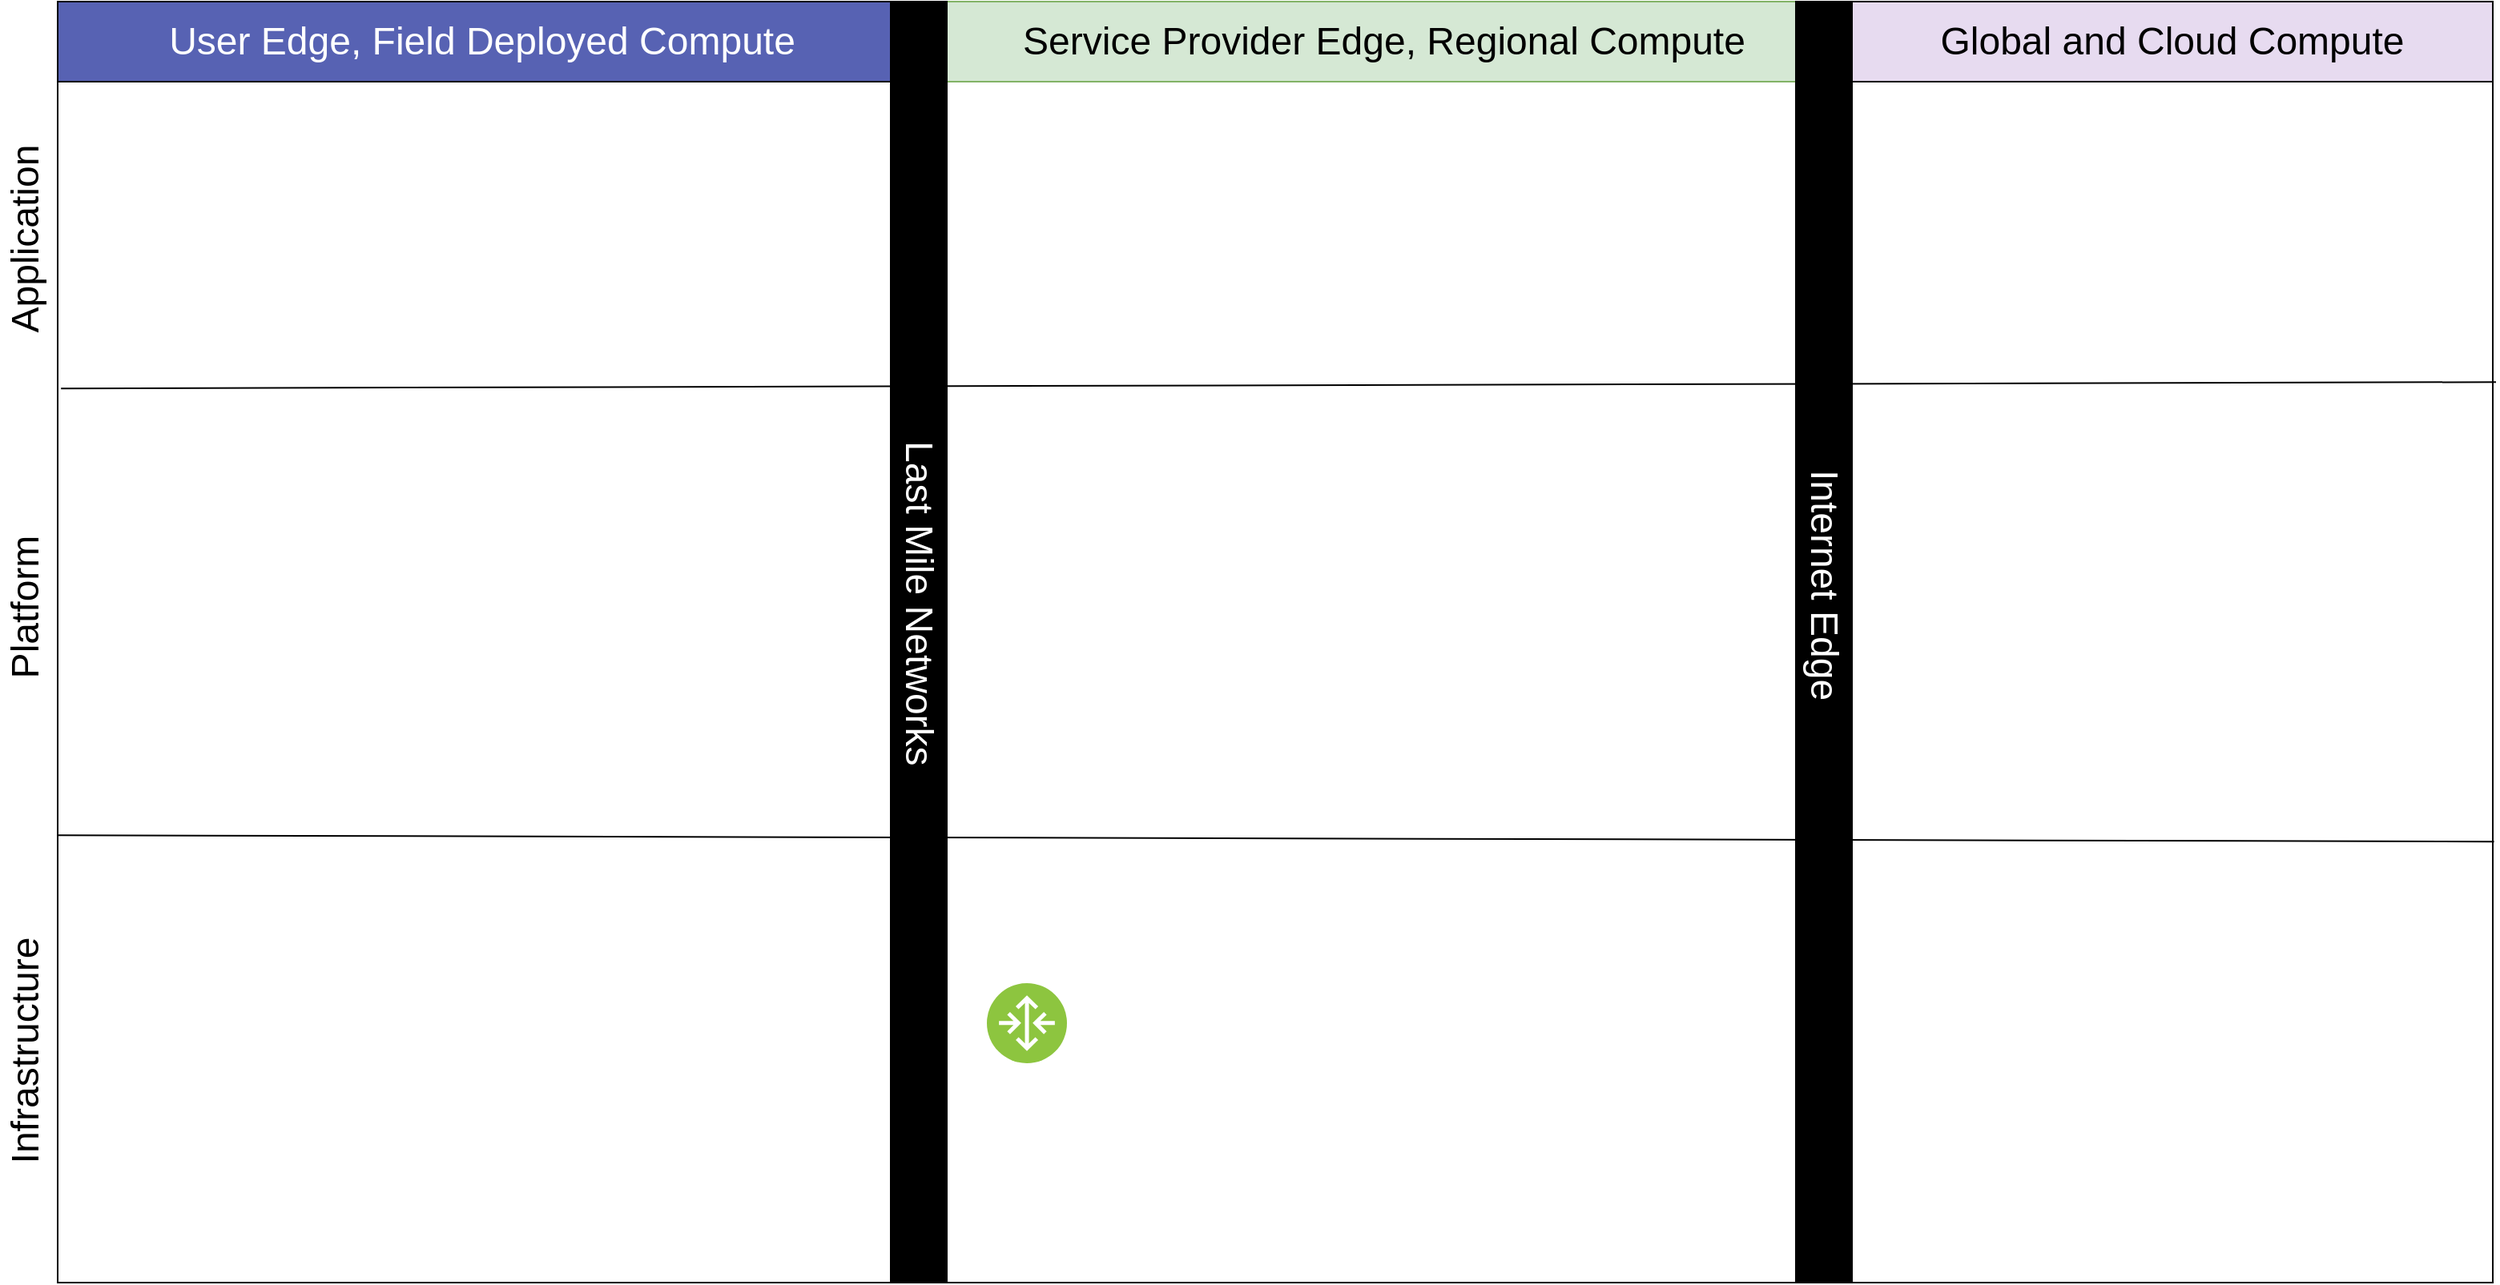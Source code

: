 <mxfile version="22.1.18" type="device" pages="5">
  <diagram id="u-Bgehv5GdRI6xBluCmY" name="Edge template">
    <mxGraphModel dx="1109" dy="817" grid="1" gridSize="10" guides="1" tooltips="1" connect="1" arrows="1" fold="1" page="1" pageScale="1" pageWidth="1600" pageHeight="900" math="0" shadow="0">
      <root>
        <mxCell id="0" />
        <mxCell id="1" parent="0" />
        <mxCell id="NKZoFBCDpuy2na6IxqbC-1" value="" style="rounded=0;whiteSpace=wrap;html=1;" parent="1" vertex="1">
          <mxGeometry x="40" y="40" width="520" height="800" as="geometry" />
        </mxCell>
        <mxCell id="NKZoFBCDpuy2na6IxqbC-2" value="" style="rounded=0;whiteSpace=wrap;html=1;flipV=1;" parent="1" vertex="1">
          <mxGeometry x="590" y="40" width="540" height="800" as="geometry" />
        </mxCell>
        <mxCell id="NKZoFBCDpuy2na6IxqbC-3" value="" style="rounded=0;whiteSpace=wrap;html=1;" parent="1" vertex="1">
          <mxGeometry x="1160" y="40" width="400" height="800" as="geometry" />
        </mxCell>
        <mxCell id="NKZoFBCDpuy2na6IxqbC-17" value="" style="group" parent="1" vertex="1" connectable="0">
          <mxGeometry x="40" y="40" width="520" height="50" as="geometry" />
        </mxCell>
        <mxCell id="NKZoFBCDpuy2na6IxqbC-15" value="" style="rounded=0;whiteSpace=wrap;html=1;fillColor=#5762b3;" parent="NKZoFBCDpuy2na6IxqbC-17" vertex="1">
          <mxGeometry width="520" height="50" as="geometry" />
        </mxCell>
        <mxCell id="NKZoFBCDpuy2na6IxqbC-16" value="&lt;font color=&quot;#ffffff&quot; style=&quot;font-size: 24px;&quot;&gt;User Edge, Field Deployed Compute&lt;/font&gt;" style="text;strokeColor=none;align=center;fillColor=none;html=1;verticalAlign=middle;whiteSpace=wrap;rounded=0;" parent="NKZoFBCDpuy2na6IxqbC-17" vertex="1">
          <mxGeometry x="20" y="10" width="490" height="30" as="geometry" />
        </mxCell>
        <mxCell id="NKZoFBCDpuy2na6IxqbC-20" value="" style="group;fillColor=none;" parent="1" vertex="1" connectable="0">
          <mxGeometry x="595" y="40" width="535" height="50" as="geometry" />
        </mxCell>
        <mxCell id="NKZoFBCDpuy2na6IxqbC-18" value="" style="rounded=0;whiteSpace=wrap;html=1;fillColor=#d5e8d4;strokeColor=#82b366;" parent="NKZoFBCDpuy2na6IxqbC-20" vertex="1">
          <mxGeometry width="535" height="50" as="geometry" />
        </mxCell>
        <mxCell id="NKZoFBCDpuy2na6IxqbC-19" value="&lt;font style=&quot;font-size: 24px;&quot;&gt;Service Provider Edge, Regional Compute&lt;/font&gt;" style="text;strokeColor=none;align=center;fillColor=#d5e8d4;html=1;verticalAlign=middle;whiteSpace=wrap;rounded=0;" parent="NKZoFBCDpuy2na6IxqbC-20" vertex="1">
          <mxGeometry x="20.577" y="10" width="504.135" height="30" as="geometry" />
        </mxCell>
        <mxCell id="NKZoFBCDpuy2na6IxqbC-23" value="" style="group" parent="1" vertex="1" connectable="0">
          <mxGeometry x="1160" y="40" width="400" height="50" as="geometry" />
        </mxCell>
        <mxCell id="NKZoFBCDpuy2na6IxqbC-21" value="" style="rounded=0;whiteSpace=wrap;html=1;fillColor=#E7DBF0;" parent="NKZoFBCDpuy2na6IxqbC-23" vertex="1">
          <mxGeometry width="400" height="50" as="geometry" />
        </mxCell>
        <mxCell id="NKZoFBCDpuy2na6IxqbC-22" value="&lt;font style=&quot;font-size: 24px;&quot;&gt;Global and Cloud Compute&lt;/font&gt;" style="text;strokeColor=none;align=center;fillColor=none;html=1;verticalAlign=middle;whiteSpace=wrap;rounded=0;" parent="NKZoFBCDpuy2na6IxqbC-23" vertex="1">
          <mxGeometry x="50" y="10" width="300" height="30" as="geometry" />
        </mxCell>
        <mxCell id="rkRexL7u3ubiK1zSjF01-2" value="" style="endArrow=none;html=1;rounded=0;exitX=0.001;exitY=0.697;exitDx=0;exitDy=0;exitPerimeter=0;entryX=1.002;entryY=0.702;entryDx=0;entryDy=0;entryPerimeter=0;" parent="1" edge="1">
          <mxGeometry width="50" height="50" relative="1" as="geometry">
            <mxPoint x="40.52" y="560.6" as="sourcePoint" />
            <mxPoint x="1560.8" y="564.6" as="targetPoint" />
          </mxGeometry>
        </mxCell>
        <mxCell id="rkRexL7u3ubiK1zSjF01-3" value="" style="endArrow=none;html=1;rounded=0;exitX=0.004;exitY=0.352;exitDx=0;exitDy=0;exitPerimeter=0;entryX=1.005;entryY=0.347;entryDx=0;entryDy=0;entryPerimeter=0;" parent="1" edge="1">
          <mxGeometry width="50" height="50" relative="1" as="geometry">
            <mxPoint x="42.08" y="281.6" as="sourcePoint" />
            <mxPoint x="1562" y="277.6" as="targetPoint" />
          </mxGeometry>
        </mxCell>
        <mxCell id="NKZoFBCDpuy2na6IxqbC-14" value="" style="group" parent="1" vertex="1" connectable="0">
          <mxGeometry x="560" y="40" width="129.07" height="800" as="geometry" />
        </mxCell>
        <mxCell id="NKZoFBCDpuy2na6IxqbC-4" value="&lt;div style=&quot;text-align: justify;&quot;&gt;&lt;br&gt;&lt;/div&gt;" style="rounded=0;whiteSpace=wrap;html=1;fillColor=#000000;fontFamily=Helvetica;fontColor=#FFFFFF;rotation=0;container=1;" parent="NKZoFBCDpuy2na6IxqbC-14" vertex="1">
          <mxGeometry width="35" height="800" as="geometry">
            <mxRectangle x="560" y="40" width="40" height="30" as="alternateBounds" />
          </mxGeometry>
        </mxCell>
        <mxCell id="NKZoFBCDpuy2na6IxqbC-5" value="&lt;font style=&quot;font-size: 24px;&quot; color=&quot;#ffffff&quot;&gt;Last Mile Networks&lt;/font&gt;" style="text;strokeColor=none;align=center;fillColor=none;html=1;verticalAlign=middle;whiteSpace=wrap;rounded=0;rotation=90;" parent="NKZoFBCDpuy2na6IxqbC-14" vertex="1">
          <mxGeometry x="-94.06" y="360.94" width="223.13" height="30" as="geometry" />
        </mxCell>
        <mxCell id="NKZoFBCDpuy2na6IxqbC-13" value="" style="group" parent="1" vertex="1" connectable="0">
          <mxGeometry x="1120" y="40" width="40" height="800" as="geometry" />
        </mxCell>
        <mxCell id="NKZoFBCDpuy2na6IxqbC-11" value="&lt;div style=&quot;text-align: justify;&quot;&gt;&lt;br&gt;&lt;/div&gt;" style="rounded=0;whiteSpace=wrap;html=1;fillColor=#000000;fontFamily=Helvetica;fontColor=#FFFFFF;rotation=0;container=1;" parent="NKZoFBCDpuy2na6IxqbC-13" vertex="1">
          <mxGeometry x="5" width="35" height="800" as="geometry">
            <mxRectangle width="40" height="30" as="alternateBounds" />
          </mxGeometry>
        </mxCell>
        <mxCell id="NKZoFBCDpuy2na6IxqbC-12" value="&lt;font color=&quot;#ffffff&quot; style=&quot;font-size: 24px;&quot;&gt;Internet Edge&lt;/font&gt;" style="text;strokeColor=none;align=center;fillColor=none;html=1;verticalAlign=middle;whiteSpace=wrap;rounded=0;rotation=90;" parent="NKZoFBCDpuy2na6IxqbC-13" vertex="1">
          <mxGeometry x="-60.625" y="350" width="166.25" height="30" as="geometry" />
        </mxCell>
        <mxCell id="rkRexL7u3ubiK1zSjF01-4" value="&lt;font style=&quot;font-size: 24px;&quot;&gt;Infrastructure&lt;/font&gt;" style="text;strokeColor=none;align=center;fillColor=none;html=1;verticalAlign=middle;whiteSpace=wrap;rounded=0;rotation=-90;" parent="1" vertex="1">
          <mxGeometry x="-60" y="680" width="160" height="30" as="geometry" />
        </mxCell>
        <mxCell id="rkRexL7u3ubiK1zSjF01-5" value="&lt;font style=&quot;font-size: 24px;&quot;&gt;Platform&lt;/font&gt;" style="text;strokeColor=none;align=center;fillColor=none;html=1;verticalAlign=middle;whiteSpace=wrap;rounded=0;rotation=-90;" parent="1" vertex="1">
          <mxGeometry x="-45" y="403" width="130" height="30" as="geometry" />
        </mxCell>
        <mxCell id="rkRexL7u3ubiK1zSjF01-6" value="&lt;font style=&quot;font-size: 24px;&quot;&gt;Application&lt;/font&gt;" style="text;strokeColor=none;align=center;fillColor=none;html=1;verticalAlign=middle;whiteSpace=wrap;rounded=0;rotation=-90;flipV=0;flipH=0;direction=west;" parent="1" vertex="1">
          <mxGeometry x="-60" y="173" width="160" height="30" as="geometry" />
        </mxCell>
        <mxCell id="ciEPmOCgVu5wvoN1vWtT-1" value="" style="image;aspect=fixed;perimeter=ellipsePerimeter;html=1;align=center;shadow=0;dashed=0;fontColor=#4277BB;labelBackgroundColor=default;fontSize=12;spacingTop=3;image=img/lib/ibm/vpc/Router.svg;" parent="1" vertex="1">
          <mxGeometry x="620" y="653" width="50" height="50" as="geometry" />
        </mxCell>
      </root>
    </mxGraphModel>
  </diagram>
  <diagram id="rwcJ8YqwBkLQc-IUXoJW" name="Chp4-Fig3">
    <mxGraphModel dx="1109" dy="817" grid="1" gridSize="10" guides="1" tooltips="1" connect="1" arrows="1" fold="1" page="1" pageScale="1" pageWidth="850" pageHeight="1100" math="0" shadow="0">
      <root>
        <mxCell id="0" />
        <mxCell id="1" parent="0" />
        <mxCell id="HTjEitjg_voOFouNTG_g-2" value="" style="shape=parallelogram;perimeter=parallelogramPerimeter;whiteSpace=wrap;html=1;fixedSize=1;size=90;rotation=5;fillColor=#cce5ff;strokeColor=#36393d;" parent="1" vertex="1">
          <mxGeometry x="150" y="209.9" width="490" height="140" as="geometry" />
        </mxCell>
        <mxCell id="HTjEitjg_voOFouNTG_g-6" value="" style="shape=parallelogram;perimeter=parallelogramPerimeter;whiteSpace=wrap;html=1;fixedSize=1;size=90;rotation=5;fillColor=#eeeeee;strokeColor=#36393d;" parent="1" vertex="1">
          <mxGeometry x="140" y="360" width="490" height="140" as="geometry" />
        </mxCell>
        <mxCell id="HTjEitjg_voOFouNTG_g-9" style="rounded=0;orthogonalLoop=1;jettySize=auto;html=1;entryX=0;entryY=0.5;entryDx=0;entryDy=0;endArrow=none;endFill=0;strokeWidth=2;" parent="1" target="HTjEitjg_voOFouNTG_g-4" edge="1">
          <mxGeometry relative="1" as="geometry">
            <mxPoint x="230" y="430" as="sourcePoint" />
          </mxGeometry>
        </mxCell>
        <mxCell id="HTjEitjg_voOFouNTG_g-3" value="" style="image;html=1;image=img/lib/clip_art/networking/Switch_128x128.png" parent="1" vertex="1">
          <mxGeometry x="200" y="410" width="50" height="60" as="geometry" />
        </mxCell>
        <mxCell id="HTjEitjg_voOFouNTG_g-10" style="rounded=0;orthogonalLoop=1;jettySize=auto;html=1;endArrow=none;endFill=0;strokeWidth=2;" parent="1" source="HTjEitjg_voOFouNTG_g-4" target="HTjEitjg_voOFouNTG_g-7" edge="1">
          <mxGeometry relative="1" as="geometry" />
        </mxCell>
        <mxCell id="HTjEitjg_voOFouNTG_g-4" value="" style="image;html=1;image=img/lib/clip_art/networking/Router_Icon_128x128.png" parent="1" vertex="1">
          <mxGeometry x="300" y="360" width="50" height="55" as="geometry" />
        </mxCell>
        <mxCell id="HTjEitjg_voOFouNTG_g-12" style="rounded=0;orthogonalLoop=1;jettySize=auto;html=1;exitX=0.6;exitY=0.445;exitDx=0;exitDy=0;entryX=0.5;entryY=0.636;entryDx=0;entryDy=0;entryPerimeter=0;endArrow=none;endFill=0;strokeWidth=2;exitPerimeter=0;" parent="1" source="HTjEitjg_voOFouNTG_g-5" target="HTjEitjg_voOFouNTG_g-7" edge="1">
          <mxGeometry relative="1" as="geometry">
            <mxPoint x="399" y="454.5" as="sourcePoint" />
            <mxPoint x="459" y="416.99" as="targetPoint" />
          </mxGeometry>
        </mxCell>
        <mxCell id="HTjEitjg_voOFouNTG_g-5" value="" style="image;html=1;image=img/lib/clip_art/networking/Router_Icon_128x128.png" parent="1" vertex="1">
          <mxGeometry x="350" y="430" width="50" height="55" as="geometry" />
        </mxCell>
        <mxCell id="HTjEitjg_voOFouNTG_g-7" value="" style="image;html=1;image=img/lib/clip_art/networking/Router_Icon_128x128.png" parent="1" vertex="1">
          <mxGeometry x="425" y="375" width="50" height="55" as="geometry" />
        </mxCell>
        <mxCell id="HTjEitjg_voOFouNTG_g-8" value="" style="image;html=1;image=img/lib/clip_art/networking/Switch_128x128.png" parent="1" vertex="1">
          <mxGeometry x="510" y="415" width="50" height="60" as="geometry" />
        </mxCell>
        <mxCell id="HTjEitjg_voOFouNTG_g-13" style="rounded=0;orthogonalLoop=1;jettySize=auto;html=1;entryX=0.4;entryY=0.727;entryDx=0;entryDy=0;entryPerimeter=0;endArrow=none;endFill=0;strokeWidth=2;" parent="1" edge="1">
          <mxGeometry relative="1" as="geometry">
            <mxPoint x="365" y="443" as="sourcePoint" />
            <mxPoint x="325" y="402.985" as="targetPoint" />
          </mxGeometry>
        </mxCell>
        <mxCell id="HTjEitjg_voOFouNTG_g-14" style="rounded=0;orthogonalLoop=1;jettySize=auto;html=1;entryX=0.2;entryY=0.545;entryDx=0;entryDy=0;endArrow=none;endFill=0;entryPerimeter=0;strokeWidth=2;" parent="1" target="HTjEitjg_voOFouNTG_g-5" edge="1">
          <mxGeometry relative="1" as="geometry">
            <mxPoint x="230" y="440" as="sourcePoint" />
            <mxPoint x="310" y="398" as="targetPoint" />
          </mxGeometry>
        </mxCell>
        <mxCell id="HTjEitjg_voOFouNTG_g-15" style="rounded=0;orthogonalLoop=1;jettySize=auto;html=1;entryX=0.4;entryY=0.5;entryDx=0;entryDy=0;endArrow=none;endFill=0;exitX=1;exitY=0.5;exitDx=0;exitDy=0;entryPerimeter=0;strokeWidth=2;" parent="1" source="HTjEitjg_voOFouNTG_g-5" target="HTjEitjg_voOFouNTG_g-8" edge="1">
          <mxGeometry relative="1" as="geometry">
            <mxPoint x="250" y="450" as="sourcePoint" />
            <mxPoint x="320" y="408" as="targetPoint" />
          </mxGeometry>
        </mxCell>
        <mxCell id="HTjEitjg_voOFouNTG_g-16" style="rounded=0;orthogonalLoop=1;jettySize=auto;html=1;entryX=1;entryY=0.5;entryDx=0;entryDy=0;endArrow=none;endFill=0;strokeWidth=2;" parent="1" target="HTjEitjg_voOFouNTG_g-7" edge="1">
          <mxGeometry relative="1" as="geometry">
            <mxPoint x="530" y="440" as="sourcePoint" />
            <mxPoint x="330" y="418" as="targetPoint" />
          </mxGeometry>
        </mxCell>
        <mxCell id="HTjEitjg_voOFouNTG_g-24" style="rounded=0;orthogonalLoop=1;jettySize=auto;html=1;endArrow=none;endFill=0;strokeColor=#97D077;strokeWidth=3;" parent="1" source="HTjEitjg_voOFouNTG_g-22" target="HTjEitjg_voOFouNTG_g-23" edge="1">
          <mxGeometry relative="1" as="geometry" />
        </mxCell>
        <mxCell id="HTjEitjg_voOFouNTG_g-22" value="" style="verticalLabelPosition=bottom;sketch=0;aspect=fixed;html=1;verticalAlign=top;strokeColor=none;align=center;outlineConnect=0;shape=mxgraph.citrix.switch;fillColor=none;gradientColor=none;" parent="1" vertex="1">
          <mxGeometry x="208" y="266.36" width="60" height="27.07" as="geometry" />
        </mxCell>
        <mxCell id="HTjEitjg_voOFouNTG_g-23" value="" style="verticalLabelPosition=bottom;sketch=0;aspect=fixed;html=1;verticalAlign=top;strokeColor=none;align=center;outlineConnect=0;shape=mxgraph.citrix.switch;fillColor=none;gradientColor=none;" parent="1" vertex="1">
          <mxGeometry x="530" y="260" width="60" height="27.07" as="geometry" />
        </mxCell>
        <mxCell id="HTjEitjg_voOFouNTG_g-25" style="rounded=0;orthogonalLoop=1;jettySize=auto;html=1;endArrow=none;endFill=0;strokeWidth=2;strokeColor=#FF3333;dashed=1;" parent="1" target="HTjEitjg_voOFouNTG_g-23" edge="1">
          <mxGeometry relative="1" as="geometry">
            <mxPoint x="550" y="440" as="sourcePoint" />
            <mxPoint x="540" y="455" as="targetPoint" />
          </mxGeometry>
        </mxCell>
        <mxCell id="HTjEitjg_voOFouNTG_g-26" style="rounded=0;orthogonalLoop=1;jettySize=auto;html=1;endArrow=none;endFill=0;strokeWidth=2;strokeColor=#FF3333;dashed=1;" parent="1" edge="1">
          <mxGeometry relative="1" as="geometry">
            <mxPoint x="220.5" y="442.43" as="sourcePoint" />
            <mxPoint x="229.5" y="289.43" as="targetPoint" />
          </mxGeometry>
        </mxCell>
        <mxCell id="HTjEitjg_voOFouNTG_g-27" value="Overlay Network" style="text;strokeColor=none;align=center;fillColor=none;html=1;verticalAlign=middle;whiteSpace=wrap;rounded=0;fontSize=18;rotation=5;" parent="1" vertex="1">
          <mxGeometry x="234" y="206" width="160" height="30" as="geometry" />
        </mxCell>
        <mxCell id="HTjEitjg_voOFouNTG_g-28" value="Underlay Network" style="text;strokeColor=none;align=center;fillColor=none;html=1;verticalAlign=middle;whiteSpace=wrap;rounded=0;fontSize=18;rotation=5;" parent="1" vertex="1">
          <mxGeometry x="384" y="477" width="160" height="30" as="geometry" />
        </mxCell>
        <mxCell id="HTjEitjg_voOFouNTG_g-29" value="Virtual network decoupled from physical network" style="text;strokeColor=none;align=center;fillColor=none;html=1;verticalAlign=middle;whiteSpace=wrap;rounded=0;" parent="1" vertex="1">
          <mxGeometry x="70" y="340" width="100" height="30" as="geometry" />
        </mxCell>
        <mxCell id="HTjEitjg_voOFouNTG_g-30" value="" style="edgeStyle=segmentEdgeStyle;endArrow=classic;html=1;curved=0;rounded=0;endSize=8;startSize=8;entryX=0;entryY=0.5;entryDx=0;entryDy=0;" parent="1" target="HTjEitjg_voOFouNTG_g-2" edge="1">
          <mxGeometry width="50" height="50" relative="1" as="geometry">
            <mxPoint x="120" y="320" as="sourcePoint" />
            <mxPoint x="450" y="400" as="targetPoint" />
            <Array as="points">
              <mxPoint x="120" y="263" />
            </Array>
          </mxGeometry>
        </mxCell>
        <mxCell id="HTjEitjg_voOFouNTG_g-32" value="" style="edgeStyle=segmentEdgeStyle;endArrow=classic;html=1;curved=0;rounded=0;endSize=8;startSize=8;entryX=0.082;entryY=0.571;entryDx=0;entryDy=0;entryPerimeter=0;" parent="1" target="HTjEitjg_voOFouNTG_g-6" edge="1">
          <mxGeometry width="50" height="50" relative="1" as="geometry">
            <mxPoint x="120" y="388" as="sourcePoint" />
            <mxPoint x="196" y="330" as="targetPoint" />
            <Array as="points">
              <mxPoint x="120" y="422" />
            </Array>
          </mxGeometry>
        </mxCell>
      </root>
    </mxGraphModel>
  </diagram>
  <diagram name="Chp4-Fig10" id="urubB7Id9HcbHu4g_eVa">
    <mxGraphModel dx="1109" dy="817" grid="1" gridSize="10" guides="1" tooltips="1" connect="1" arrows="1" fold="1" page="1" pageScale="1" pageWidth="850" pageHeight="1100" math="0" shadow="0">
      <root>
        <mxCell id="4qJBBNhXdGszSzLOZBN8-0" />
        <mxCell id="4qJBBNhXdGszSzLOZBN8-1" parent="4qJBBNhXdGszSzLOZBN8-0" />
        <mxCell id="4qJBBNhXdGszSzLOZBN8-2" value="" style="rounded=0;whiteSpace=wrap;html=1;fontColor=#0066cc;" parent="4qJBBNhXdGszSzLOZBN8-1" vertex="1">
          <mxGeometry x="40" y="40" width="590" height="800" as="geometry" />
        </mxCell>
        <mxCell id="4qJBBNhXdGszSzLOZBN8-3" value="" style="rounded=0;whiteSpace=wrap;html=1;" parent="4qJBBNhXdGszSzLOZBN8-1" vertex="1">
          <mxGeometry x="1130" y="40" width="430" height="800" as="geometry" />
        </mxCell>
        <mxCell id="4qJBBNhXdGszSzLOZBN8-4" value="" style="rounded=0;whiteSpace=wrap;html=1;fontColor=#0066cc;" parent="4qJBBNhXdGszSzLOZBN8-1" vertex="1">
          <mxGeometry x="630" y="40" width="500" height="800" as="geometry" />
        </mxCell>
        <mxCell id="4qJBBNhXdGszSzLOZBN8-5" value="" style="rounded=0;whiteSpace=wrap;html=1;fillColor=#EBFFFF;strokeColor=none;" parent="4qJBBNhXdGszSzLOZBN8-1" vertex="1">
          <mxGeometry x="41" y="320" width="1518" height="280" as="geometry" />
        </mxCell>
        <mxCell id="4qJBBNhXdGszSzLOZBN8-6" value="" style="rounded=0;whiteSpace=wrap;html=1;fillColor=#f5f5f5;strokeColor=#666666;fontColor=#333333;" parent="4qJBBNhXdGszSzLOZBN8-1" vertex="1">
          <mxGeometry x="170" y="90" width="200" height="750" as="geometry" />
        </mxCell>
        <mxCell id="4qJBBNhXdGszSzLOZBN8-7" value="" style="rounded=1;whiteSpace=wrap;html=1;" parent="4qJBBNhXdGszSzLOZBN8-1" vertex="1">
          <mxGeometry x="60" y="610" width="200" height="220" as="geometry" />
        </mxCell>
        <mxCell id="4qJBBNhXdGszSzLOZBN8-8" value="" style="group" parent="4qJBBNhXdGszSzLOZBN8-1" vertex="1" connectable="0">
          <mxGeometry x="40" y="40" width="590" height="50" as="geometry" />
        </mxCell>
        <mxCell id="4qJBBNhXdGszSzLOZBN8-9" value="" style="rounded=0;whiteSpace=wrap;html=1;fillColor=#5762b3;" parent="4qJBBNhXdGszSzLOZBN8-8" vertex="1">
          <mxGeometry width="590" height="50" as="geometry" />
        </mxCell>
        <mxCell id="4qJBBNhXdGszSzLOZBN8-10" value="&lt;font color=&quot;#ffffff&quot; style=&quot;font-size: 24px;&quot;&gt;User Edge, Field Deployed Compute&lt;/font&gt;" style="text;strokeColor=none;align=center;fillColor=none;html=1;verticalAlign=middle;whiteSpace=wrap;rounded=0;" parent="4qJBBNhXdGszSzLOZBN8-8" vertex="1">
          <mxGeometry x="21.071" y="10" width="516.25" height="30" as="geometry" />
        </mxCell>
        <mxCell id="4qJBBNhXdGszSzLOZBN8-11" value="" style="group;fillColor=none;" parent="4qJBBNhXdGszSzLOZBN8-1" vertex="1" connectable="0">
          <mxGeometry x="630" y="40" width="500" height="50" as="geometry" />
        </mxCell>
        <mxCell id="4qJBBNhXdGszSzLOZBN8-12" value="" style="rounded=0;whiteSpace=wrap;html=1;fillColor=#d5e8d4;strokeColor=#82b366;" parent="4qJBBNhXdGszSzLOZBN8-11" vertex="1">
          <mxGeometry width="500" height="50" as="geometry" />
        </mxCell>
        <mxCell id="4qJBBNhXdGszSzLOZBN8-13" value="&lt;font style=&quot;font-size: 24px;&quot;&gt;Service Provider Edge / Regional Compute&lt;/font&gt;" style="text;strokeColor=none;align=center;fillColor=#d5e8d4;html=1;verticalAlign=middle;whiteSpace=wrap;rounded=0;" parent="4qJBBNhXdGszSzLOZBN8-11" vertex="1">
          <mxGeometry x="17.86" y="10" width="462.14" height="30" as="geometry" />
        </mxCell>
        <mxCell id="4qJBBNhXdGszSzLOZBN8-14" value="" style="group" parent="4qJBBNhXdGszSzLOZBN8-1" vertex="1" connectable="0">
          <mxGeometry x="1130" y="40" width="430" height="50" as="geometry" />
        </mxCell>
        <mxCell id="4qJBBNhXdGszSzLOZBN8-15" value="" style="rounded=0;whiteSpace=wrap;html=1;fillColor=#E7DBF0;" parent="4qJBBNhXdGszSzLOZBN8-14" vertex="1">
          <mxGeometry width="430" height="50" as="geometry" />
        </mxCell>
        <mxCell id="4qJBBNhXdGszSzLOZBN8-16" value="&lt;font style=&quot;font-size: 24px;&quot;&gt;Global and Cloud Compute&lt;/font&gt;" style="text;strokeColor=none;align=center;fillColor=none;html=1;verticalAlign=middle;whiteSpace=wrap;rounded=0;" parent="4qJBBNhXdGszSzLOZBN8-14" vertex="1">
          <mxGeometry x="53.75" y="10" width="322.5" height="30" as="geometry" />
        </mxCell>
        <mxCell id="4qJBBNhXdGszSzLOZBN8-17" value="&lt;font style=&quot;font-size: 24px;&quot;&gt;Infrastructure&lt;/font&gt;" style="text;strokeColor=none;align=center;fillColor=none;html=1;verticalAlign=middle;whiteSpace=wrap;rounded=0;rotation=-90;" parent="4qJBBNhXdGszSzLOZBN8-1" vertex="1">
          <mxGeometry x="-60" y="700" width="160" height="30" as="geometry" />
        </mxCell>
        <mxCell id="4qJBBNhXdGszSzLOZBN8-18" value="&lt;font style=&quot;font-size: 24px;&quot;&gt;Platform&lt;/font&gt;" style="text;strokeColor=none;align=center;fillColor=none;html=1;verticalAlign=middle;whiteSpace=wrap;rounded=0;rotation=-90;" parent="4qJBBNhXdGszSzLOZBN8-1" vertex="1">
          <mxGeometry x="-45" y="435" width="130" height="30" as="geometry" />
        </mxCell>
        <mxCell id="4qJBBNhXdGszSzLOZBN8-19" value="&lt;font style=&quot;font-size: 24px;&quot;&gt;Application&lt;/font&gt;" style="text;strokeColor=none;align=center;fillColor=none;html=1;verticalAlign=middle;whiteSpace=wrap;rounded=0;rotation=-90;" parent="4qJBBNhXdGszSzLOZBN8-1" vertex="1">
          <mxGeometry x="-60" y="190" width="160" height="30" as="geometry" />
        </mxCell>
        <mxCell id="4qJBBNhXdGszSzLOZBN8-20" value="&lt;span style=&quot;font-size: 10px&quot;&gt;SENSORS&lt;br&gt;&lt;/span&gt;" style="aspect=fixed;perimeter=ellipsePerimeter;html=1;align=center;shadow=0;dashed=0;fontColor=#4266cc;labelBackgroundColor=#ffffff;fontSize=12;spacingTop=-3;image;image=img/lib/ibm/users/sensor.svg;" parent="4qJBBNhXdGszSzLOZBN8-1" vertex="1">
          <mxGeometry x="88" y="620" width="32" height="31.2" as="geometry" />
        </mxCell>
        <mxCell id="4qJBBNhXdGszSzLOZBN8-21" value="&lt;font size=&quot;1&quot;&gt;ROBOTS&lt;/font&gt;" style="aspect=fixed;perimeter=ellipsePerimeter;html=1;align=center;shadow=0;dashed=0;fontColor=#0066cc;labelBackgroundColor=#ffffff;fontSize=12;spacingTop=-3;image;image=img/lib/ibm/users/user.svg;strokeColor=#4277BB;strokeWidth=2;" parent="4qJBBNhXdGszSzLOZBN8-1" vertex="1">
          <mxGeometry x="88" y="690" width="32" height="32" as="geometry" />
        </mxCell>
        <mxCell id="4qJBBNhXdGszSzLOZBN8-22" value="&lt;font style=&quot;font-size: 12px;&quot;&gt;fixed function devices&lt;br&gt;&lt;/font&gt;" style="text;strokeColor=none;align=center;fillColor=none;html=1;verticalAlign=middle;whiteSpace=wrap;rounded=0;" parent="4qJBBNhXdGszSzLOZBN8-1" vertex="1">
          <mxGeometry x="40" y="90" width="130" height="30" as="geometry" />
        </mxCell>
        <mxCell id="4qJBBNhXdGszSzLOZBN8-23" value="programmable devices" style="text;strokeColor=none;align=center;fillColor=none;html=1;verticalAlign=middle;whiteSpace=wrap;rounded=0;" parent="4qJBBNhXdGszSzLOZBN8-1" vertex="1">
          <mxGeometry x="190" y="90" width="140" height="30" as="geometry" />
        </mxCell>
        <mxCell id="4qJBBNhXdGszSzLOZBN8-24" value="edge servers &amp;amp; gateways" style="text;strokeColor=none;align=center;fillColor=none;html=1;verticalAlign=middle;whiteSpace=wrap;rounded=0;" parent="4qJBBNhXdGszSzLOZBN8-1" vertex="1">
          <mxGeometry x="400" y="90" width="150" height="30" as="geometry" />
        </mxCell>
        <mxCell id="4qJBBNhXdGszSzLOZBN8-25" value="&lt;font size=&quot;1&quot;&gt;STORAGE&lt;/font&gt;" style="aspect=fixed;perimeter=ellipsePerimeter;html=1;align=center;shadow=0;dashed=0;fontColor=#4277BB;labelBackgroundColor=#ffffff;fontSize=12;spacingTop=3;image;image=img/lib/ibm/data/data_services.svg;" parent="4qJBBNhXdGszSzLOZBN8-1" vertex="1">
          <mxGeometry x="443" y="760.39" width="32" height="31.22" as="geometry" />
        </mxCell>
        <mxCell id="4qJBBNhXdGszSzLOZBN8-26" value="shared &amp;amp; multi-tenant services" style="text;strokeColor=none;align=center;fillColor=none;html=1;verticalAlign=middle;whiteSpace=wrap;rounded=0;" parent="4qJBBNhXdGszSzLOZBN8-1" vertex="1">
          <mxGeometry x="660" y="90" width="170" height="30" as="geometry" />
        </mxCell>
        <mxCell id="4qJBBNhXdGszSzLOZBN8-27" value="regional cloud services" style="text;strokeColor=none;align=center;fillColor=none;html=1;verticalAlign=middle;whiteSpace=wrap;rounded=0;" parent="4qJBBNhXdGszSzLOZBN8-1" vertex="1">
          <mxGeometry x="900" y="90" width="170" height="30" as="geometry" />
        </mxCell>
        <mxCell id="4qJBBNhXdGszSzLOZBN8-28" value="&lt;font style=&quot;font-size: 10px;&quot;&gt;CAMERA&lt;/font&gt;" style="fontColor=#0066CC;verticalAlign=middle;verticalLabelPosition=bottom;labelPosition=center;align=center;html=1;outlineConnect=0;fillColor=#CCCCCC;strokeColor=#6881B3;gradientColor=none;gradientDirection=north;strokeWidth=2;shape=mxgraph.networks.security_camera;fontSize=11;spacingTop=-3;" parent="4qJBBNhXdGszSzLOZBN8-1" vertex="1">
          <mxGeometry x="205" y="700" width="30" height="30" as="geometry" />
        </mxCell>
        <mxCell id="4qJBBNhXdGszSzLOZBN8-29" value="&lt;font style=&quot;font-size: 10px;&quot;&gt;MOBILE &lt;br&gt;DEVICES&lt;/font&gt;" style="sketch=0;outlineConnect=0;fontColor=#0066cc;gradientColor=none;fillColor=#232F3D;strokeColor=none;dashed=0;verticalLabelPosition=bottom;verticalAlign=top;align=center;html=1;fontSize=12;fontStyle=0;aspect=fixed;pointerEvents=1;shape=mxgraph.aws4.mobile_client;spacingTop=-3;" parent="4qJBBNhXdGszSzLOZBN8-1" vertex="1">
          <mxGeometry x="205" y="620" width="21.02" height="40" as="geometry" />
        </mxCell>
        <mxCell id="4qJBBNhXdGszSzLOZBN8-30" value="&lt;font style=&quot;font-size: 10px;&quot;&gt;SENSORS&lt;/font&gt;" style="verticalLabelPosition=bottom;sketch=0;html=1;fillColor=#A153A0;strokeColor=#ffffff;verticalAlign=top;align=center;points=[[0,0.5,0],[0.125,0.25,0],[0.25,0,0],[0.5,0,0],[0.75,0,0],[0.875,0.25,0],[1,0.5,0],[0.875,0.75,0],[0.75,1,0],[0.5,1,0],[0.125,0.75,0]];pointerEvents=1;shape=mxgraph.cisco_safe.compositeIcon;bgIcon=mxgraph.cisco_safe.design.blank_device;resIcon=mxgraph.cisco_safe.design.sensor;fontColor=#0066cc;spacingTop=-3;" parent="4qJBBNhXdGszSzLOZBN8-1" vertex="1">
          <mxGeometry x="85" y="755.11" width="40" height="36.5" as="geometry" />
        </mxCell>
        <mxCell id="4qJBBNhXdGszSzLOZBN8-31" style="edgeStyle=orthogonalEdgeStyle;rounded=0;orthogonalLoop=1;jettySize=auto;html=1;entryX=1;entryY=0.25;entryDx=0;entryDy=0;startArrow=classic;startFill=1;" parent="4qJBBNhXdGszSzLOZBN8-1" source="4qJBBNhXdGszSzLOZBN8-33" target="4qJBBNhXdGszSzLOZBN8-7" edge="1">
          <mxGeometry relative="1" as="geometry" />
        </mxCell>
        <mxCell id="4qJBBNhXdGszSzLOZBN8-33" value="&lt;font style=&quot;font-size: 10px;&quot;&gt;RU&lt;/font&gt;" style="fontColor=#0066CC;verticalAlign=top;verticalLabelPosition=bottom;labelPosition=center;align=center;html=1;outlineConnect=0;fillColor=#CCCCCC;strokeColor=#6881B3;gradientColor=none;gradientDirection=north;strokeWidth=2;shape=mxgraph.networks.radio_tower;spacingTop=-3;" parent="4qJBBNhXdGszSzLOZBN8-1" vertex="1">
          <mxGeometry x="446" y="640" width="25" height="50" as="geometry" />
        </mxCell>
        <mxCell id="4qJBBNhXdGszSzLOZBN8-34" style="edgeStyle=orthogonalEdgeStyle;rounded=0;orthogonalLoop=1;jettySize=auto;html=1;entryX=0;entryY=0.5;entryDx=0;entryDy=0;jumpStyle=arc;" parent="4qJBBNhXdGszSzLOZBN8-1" edge="1">
          <mxGeometry relative="1" as="geometry">
            <mxPoint x="403" y="389" as="sourcePoint" />
            <mxPoint x="444.0" y="776.0" as="targetPoint" />
            <Array as="points">
              <mxPoint x="402" y="389" />
              <mxPoint x="402" y="776" />
            </Array>
          </mxGeometry>
        </mxCell>
        <mxCell id="4qJBBNhXdGszSzLOZBN8-35" style="edgeStyle=orthogonalEdgeStyle;rounded=0;orthogonalLoop=1;jettySize=auto;html=1;entryX=0.5;entryY=0;entryDx=0;entryDy=0;entryPerimeter=0;" parent="4qJBBNhXdGszSzLOZBN8-1" source="4qJBBNhXdGszSzLOZBN8-36" target="4qJBBNhXdGszSzLOZBN8-39" edge="1">
          <mxGeometry relative="1" as="geometry" />
        </mxCell>
        <mxCell id="4qJBBNhXdGszSzLOZBN8-36" value="&lt;font color=&quot;#0066cc&quot; style=&quot;font-size: 10px;&quot;&gt;MEC&lt;/font&gt;" style="verticalLabelPosition=top;html=1;verticalAlign=bottom;strokeWidth=1;align=center;outlineConnect=0;dashed=0;outlineConnect=0;shape=mxgraph.aws3d.application2;fillColor=#86E83A;strokeColor=#B0F373;aspect=fixed;labelPosition=center;" parent="4qJBBNhXdGszSzLOZBN8-1" vertex="1">
          <mxGeometry x="378" y="349" width="46.79" height="40" as="geometry" />
        </mxCell>
        <mxCell id="4qJBBNhXdGszSzLOZBN8-37" style="edgeStyle=orthogonalEdgeStyle;rounded=0;orthogonalLoop=1;jettySize=auto;html=1;entryX=0.5;entryY=0.15;entryDx=0;entryDy=0;entryPerimeter=0;startArrow=classic;startFill=1;" parent="4qJBBNhXdGszSzLOZBN8-1" source="4qJBBNhXdGszSzLOZBN8-39" target="4qJBBNhXdGszSzLOZBN8-33" edge="1">
          <mxGeometry relative="1" as="geometry" />
        </mxCell>
        <mxCell id="4qJBBNhXdGszSzLOZBN8-38" style="edgeStyle=orthogonalEdgeStyle;rounded=0;orthogonalLoop=1;jettySize=auto;html=1;entryX=0;entryY=0.5;entryDx=0;entryDy=0;entryPerimeter=0;startArrow=classic;startFill=1;" parent="4qJBBNhXdGszSzLOZBN8-1" source="4qJBBNhXdGszSzLOZBN8-39" target="4qJBBNhXdGszSzLOZBN8-40" edge="1">
          <mxGeometry relative="1" as="geometry" />
        </mxCell>
        <mxCell id="4qJBBNhXdGszSzLOZBN8-39" value="&lt;font style=&quot;font-size: 10px;&quot; color=&quot;#0066cc&quot;&gt;GATEWAY&lt;/font&gt;" style="sketch=0;aspect=fixed;pointerEvents=1;shadow=0;dashed=0;html=1;strokeColor=none;labelPosition=center;verticalLabelPosition=bottom;verticalAlign=top;align=center;fillColor=#00188D;shape=mxgraph.mscae.enterprise.gateway" parent="4qJBBNhXdGszSzLOZBN8-1" vertex="1">
          <mxGeometry x="439" y="460" width="40" height="40" as="geometry" />
        </mxCell>
        <mxCell id="4qJBBNhXdGszSzLOZBN8-40" value="&lt;font style=&quot;font-size: 10px;&quot; color=&quot;#0066cc&quot;&gt;GATEWAY&lt;/font&gt;" style="sketch=0;aspect=fixed;pointerEvents=1;shadow=0;dashed=0;html=1;strokeColor=none;labelPosition=center;verticalLabelPosition=bottom;verticalAlign=top;align=center;fillColor=#00188D;shape=mxgraph.mscae.enterprise.gateway" parent="4qJBBNhXdGszSzLOZBN8-1" vertex="1">
          <mxGeometry x="1190" y="460" width="40" height="40" as="geometry" />
        </mxCell>
        <mxCell id="4qJBBNhXdGszSzLOZBN8-41" value="" style="line;strokeWidth=1;direction=south;html=1;" parent="4qJBBNhXdGszSzLOZBN8-1" vertex="1">
          <mxGeometry x="625" y="320" width="10" height="280" as="geometry" />
        </mxCell>
        <mxCell id="4qJBBNhXdGszSzLOZBN8-42" value="" style="line;strokeWidth=1;direction=south;html=1;" parent="4qJBBNhXdGszSzLOZBN8-1" vertex="1">
          <mxGeometry x="1126" y="320" width="8" height="280" as="geometry" />
        </mxCell>
        <mxCell id="4qJBBNhXdGszSzLOZBN8-43" value="&lt;font style=&quot;font-size: 10px;&quot; color=&quot;#4266cc&quot;&gt;EDGE SERVICES&lt;/font&gt;" style="image;aspect=fixed;perimeter=ellipsePerimeter;html=1;align=center;shadow=0;dashed=0;fontColor=#4277BB;labelBackgroundColor=none;fontSize=12;spacingTop=-3;image=img/lib/ibm/infrastructure/edge_services.svg;labelBorderColor=none;" parent="4qJBBNhXdGszSzLOZBN8-1" vertex="1">
          <mxGeometry x="670" y="450" width="50" height="50" as="geometry" />
        </mxCell>
        <mxCell id="4qJBBNhXdGszSzLOZBN8-47" style="edgeStyle=orthogonalEdgeStyle;rounded=0;orthogonalLoop=1;jettySize=auto;html=1;entryX=0.5;entryY=0;entryDx=0;entryDy=0;entryPerimeter=0;exitX=0;exitY=0.5;exitDx=0;exitDy=0;" parent="4qJBBNhXdGszSzLOZBN8-1" source="da6nA2D6GGwG2ZCugCRv-0" target="4qJBBNhXdGszSzLOZBN8-40" edge="1">
          <mxGeometry relative="1" as="geometry">
            <mxPoint x="1310.0" y="395.067" as="sourcePoint" />
          </mxGeometry>
        </mxCell>
        <mxCell id="uGMq18s7PrfyQF6d4UuI-0" value="&lt;font style=&quot;font-size: 10px;&quot;&gt;CLOUD SERVICES&lt;/font&gt;" style="image;aspect=fixed;perimeter=ellipsePerimeter;html=1;align=center;shadow=0;dashed=0;fontColor=#4277BB;labelBackgroundColor=none;fontSize=12;spacingTop=-3;image=img/lib/ibm/infrastructure/transformation_connectivity.svg;" parent="4qJBBNhXdGszSzLOZBN8-1" vertex="1">
          <mxGeometry x="1310" y="532" width="50" height="50" as="geometry" />
        </mxCell>
        <mxCell id="uGMq18s7PrfyQF6d4UuI-1" style="edgeStyle=orthogonalEdgeStyle;rounded=0;orthogonalLoop=1;jettySize=auto;html=1;entryX=0.5;entryY=1;entryDx=0;entryDy=0;entryPerimeter=0;exitX=0;exitY=0.5;exitDx=0;exitDy=0;startArrow=classic;startFill=1;" parent="4qJBBNhXdGszSzLOZBN8-1" source="uGMq18s7PrfyQF6d4UuI-0" edge="1">
          <mxGeometry relative="1" as="geometry">
            <mxPoint x="1320" y="405" as="sourcePoint" />
            <mxPoint x="1210" y="500" as="targetPoint" />
          </mxGeometry>
        </mxCell>
        <mxCell id="da6nA2D6GGwG2ZCugCRv-0" value="&lt;font style=&quot;font-size: 10px;&quot;&gt;CORE&lt;/font&gt;" style="image;aspect=fixed;perimeter=ellipsePerimeter;html=1;align=center;shadow=0;dashed=0;fontColor=#4277BB;labelBackgroundColor=default;fontSize=12;spacingTop=-3;image=img/lib/ibm/vpc/BareMetalServer.svg;" parent="4qJBBNhXdGszSzLOZBN8-1" vertex="1">
          <mxGeometry x="1310" y="370" width="50" height="50" as="geometry" />
        </mxCell>
        <mxCell id="li20lAcf0gKvbs3gxDgF-0" style="edgeStyle=orthogonalEdgeStyle;rounded=0;orthogonalLoop=1;jettySize=auto;html=1;entryX=1;entryY=0.5;entryDx=0;entryDy=0;entryPerimeter=0;" parent="4qJBBNhXdGszSzLOZBN8-1" source="li20lAcf0gKvbs3gxDgF-1" edge="1">
          <mxGeometry relative="1" as="geometry">
            <mxPoint x="1230" y="480" as="targetPoint" />
          </mxGeometry>
        </mxCell>
        <mxCell id="li20lAcf0gKvbs3gxDgF-1" value="&lt;font style=&quot;font-size: 10px;&quot;&gt;VRAN&lt;/font&gt;" style="image;aspect=fixed;perimeter=ellipsePerimeter;html=1;align=center;shadow=0;dashed=0;fontColor=#4277BB;labelBackgroundColor=none;fontSize=12;spacingTop=-3;image=img/lib/ibm/infrastructure/load_balancing_routing.svg;" parent="4qJBBNhXdGszSzLOZBN8-1" vertex="1">
          <mxGeometry x="1310" y="455" width="50" height="50" as="geometry" />
        </mxCell>
      </root>
    </mxGraphModel>
  </diagram>
  <diagram name="Chp4-Fig11" id="BfmhtqRsVfVSqnq7fGLQ">
    <mxGraphModel dx="1109" dy="817" grid="1" gridSize="10" guides="1" tooltips="1" connect="1" arrows="1" fold="1" page="1" pageScale="1" pageWidth="850" pageHeight="1100" math="0" shadow="0">
      <root>
        <mxCell id="qWieJK0spwF9RIx0VZWi-0" />
        <mxCell id="qWieJK0spwF9RIx0VZWi-1" parent="qWieJK0spwF9RIx0VZWi-0" />
        <mxCell id="qWieJK0spwF9RIx0VZWi-2" value="" style="rounded=0;whiteSpace=wrap;html=1;fontColor=#0066cc;" parent="qWieJK0spwF9RIx0VZWi-1" vertex="1">
          <mxGeometry x="40" y="40" width="590" height="800" as="geometry" />
        </mxCell>
        <mxCell id="qWieJK0spwF9RIx0VZWi-3" value="" style="rounded=0;whiteSpace=wrap;html=1;" parent="qWieJK0spwF9RIx0VZWi-1" vertex="1">
          <mxGeometry x="1130" y="40" width="430" height="800" as="geometry" />
        </mxCell>
        <mxCell id="qWieJK0spwF9RIx0VZWi-4" value="" style="rounded=0;whiteSpace=wrap;html=1;fontColor=#0066cc;" parent="qWieJK0spwF9RIx0VZWi-1" vertex="1">
          <mxGeometry x="630" y="40" width="500" height="800" as="geometry" />
        </mxCell>
        <mxCell id="qWieJK0spwF9RIx0VZWi-5" value="" style="rounded=0;whiteSpace=wrap;html=1;fillColor=#EBFFFF;strokeColor=none;" parent="qWieJK0spwF9RIx0VZWi-1" vertex="1">
          <mxGeometry x="41" y="320" width="1518" height="280" as="geometry" />
        </mxCell>
        <mxCell id="qWieJK0spwF9RIx0VZWi-6" value="" style="rounded=0;whiteSpace=wrap;html=1;fillColor=#f5f5f5;strokeColor=#666666;fontColor=#333333;" parent="qWieJK0spwF9RIx0VZWi-1" vertex="1">
          <mxGeometry x="170" y="90" width="200" height="750" as="geometry" />
        </mxCell>
        <mxCell id="qWieJK0spwF9RIx0VZWi-7" value="" style="rounded=1;whiteSpace=wrap;html=1;" parent="qWieJK0spwF9RIx0VZWi-1" vertex="1">
          <mxGeometry x="60" y="610" width="200" height="220" as="geometry" />
        </mxCell>
        <mxCell id="qWieJK0spwF9RIx0VZWi-8" value="" style="group" parent="qWieJK0spwF9RIx0VZWi-1" vertex="1" connectable="0">
          <mxGeometry x="40" y="40" width="590" height="50" as="geometry" />
        </mxCell>
        <mxCell id="qWieJK0spwF9RIx0VZWi-9" value="" style="rounded=0;whiteSpace=wrap;html=1;fillColor=#5762b3;" parent="qWieJK0spwF9RIx0VZWi-8" vertex="1">
          <mxGeometry width="590" height="50" as="geometry" />
        </mxCell>
        <mxCell id="qWieJK0spwF9RIx0VZWi-10" value="&lt;font color=&quot;#ffffff&quot; style=&quot;font-size: 24px;&quot;&gt;User Edge, Field Deployed Compute&lt;/font&gt;" style="text;strokeColor=none;align=center;fillColor=none;html=1;verticalAlign=middle;whiteSpace=wrap;rounded=0;" parent="qWieJK0spwF9RIx0VZWi-8" vertex="1">
          <mxGeometry x="21.071" y="10" width="516.25" height="30" as="geometry" />
        </mxCell>
        <mxCell id="qWieJK0spwF9RIx0VZWi-11" value="" style="group;fillColor=none;" parent="qWieJK0spwF9RIx0VZWi-1" vertex="1" connectable="0">
          <mxGeometry x="630" y="40" width="500" height="50" as="geometry" />
        </mxCell>
        <mxCell id="qWieJK0spwF9RIx0VZWi-12" value="" style="rounded=0;whiteSpace=wrap;html=1;fillColor=#d5e8d4;strokeColor=#82b366;" parent="qWieJK0spwF9RIx0VZWi-11" vertex="1">
          <mxGeometry width="500" height="50" as="geometry" />
        </mxCell>
        <mxCell id="qWieJK0spwF9RIx0VZWi-13" value="&lt;font style=&quot;font-size: 24px;&quot;&gt;Service Provider Edge / Regional Compute&lt;/font&gt;" style="text;strokeColor=none;align=center;fillColor=#d5e8d4;html=1;verticalAlign=middle;whiteSpace=wrap;rounded=0;" parent="qWieJK0spwF9RIx0VZWi-11" vertex="1">
          <mxGeometry x="17.86" y="10" width="462.14" height="30" as="geometry" />
        </mxCell>
        <mxCell id="qWieJK0spwF9RIx0VZWi-14" value="" style="group" parent="qWieJK0spwF9RIx0VZWi-1" vertex="1" connectable="0">
          <mxGeometry x="1130" y="40" width="430" height="50" as="geometry" />
        </mxCell>
        <mxCell id="qWieJK0spwF9RIx0VZWi-15" value="" style="rounded=0;whiteSpace=wrap;html=1;fillColor=#E7DBF0;" parent="qWieJK0spwF9RIx0VZWi-14" vertex="1">
          <mxGeometry width="430" height="50" as="geometry" />
        </mxCell>
        <mxCell id="qWieJK0spwF9RIx0VZWi-16" value="&lt;font style=&quot;font-size: 24px;&quot;&gt;Global and Cloud Compute&lt;/font&gt;" style="text;strokeColor=none;align=center;fillColor=none;html=1;verticalAlign=middle;whiteSpace=wrap;rounded=0;" parent="qWieJK0spwF9RIx0VZWi-14" vertex="1">
          <mxGeometry x="53.75" y="10" width="322.5" height="30" as="geometry" />
        </mxCell>
        <mxCell id="qWieJK0spwF9RIx0VZWi-17" value="&lt;font style=&quot;font-size: 24px;&quot;&gt;Infrastructure&lt;/font&gt;" style="text;strokeColor=none;align=center;fillColor=none;html=1;verticalAlign=middle;whiteSpace=wrap;rounded=0;rotation=-90;" parent="qWieJK0spwF9RIx0VZWi-1" vertex="1">
          <mxGeometry x="-60" y="700" width="160" height="30" as="geometry" />
        </mxCell>
        <mxCell id="qWieJK0spwF9RIx0VZWi-18" value="&lt;font style=&quot;font-size: 24px;&quot;&gt;Platform&lt;/font&gt;" style="text;strokeColor=none;align=center;fillColor=none;html=1;verticalAlign=middle;whiteSpace=wrap;rounded=0;rotation=-90;" parent="qWieJK0spwF9RIx0VZWi-1" vertex="1">
          <mxGeometry x="-45" y="435" width="130" height="30" as="geometry" />
        </mxCell>
        <mxCell id="qWieJK0spwF9RIx0VZWi-19" value="&lt;font style=&quot;font-size: 24px;&quot;&gt;Application&lt;/font&gt;" style="text;strokeColor=none;align=center;fillColor=none;html=1;verticalAlign=middle;whiteSpace=wrap;rounded=0;rotation=-90;" parent="qWieJK0spwF9RIx0VZWi-1" vertex="1">
          <mxGeometry x="-60" y="190" width="160" height="30" as="geometry" />
        </mxCell>
        <mxCell id="qWieJK0spwF9RIx0VZWi-20" value="&lt;span style=&quot;font-size: 10px&quot;&gt;SENSORS&lt;br&gt;&lt;/span&gt;" style="aspect=fixed;perimeter=ellipsePerimeter;html=1;align=center;shadow=0;dashed=0;fontColor=#4266cc;labelBackgroundColor=#ffffff;fontSize=12;spacingTop=-3;image;image=img/lib/ibm/users/sensor.svg;" parent="qWieJK0spwF9RIx0VZWi-1" vertex="1">
          <mxGeometry x="88" y="620" width="32" height="31.2" as="geometry" />
        </mxCell>
        <mxCell id="qWieJK0spwF9RIx0VZWi-21" value="&lt;font size=&quot;1&quot;&gt;ROBOTS&lt;/font&gt;" style="aspect=fixed;perimeter=ellipsePerimeter;html=1;align=center;shadow=0;dashed=0;fontColor=#0066cc;labelBackgroundColor=#ffffff;fontSize=12;spacingTop=-3;image;image=img/lib/ibm/users/user.svg;strokeColor=#4277BB;strokeWidth=2;" parent="qWieJK0spwF9RIx0VZWi-1" vertex="1">
          <mxGeometry x="88" y="690" width="32" height="32" as="geometry" />
        </mxCell>
        <mxCell id="qWieJK0spwF9RIx0VZWi-22" value="&lt;font style=&quot;font-size: 12px;&quot;&gt;fixed function devices&lt;br&gt;&lt;/font&gt;" style="text;strokeColor=none;align=center;fillColor=none;html=1;verticalAlign=middle;whiteSpace=wrap;rounded=0;" parent="qWieJK0spwF9RIx0VZWi-1" vertex="1">
          <mxGeometry x="40" y="90" width="130" height="30" as="geometry" />
        </mxCell>
        <mxCell id="qWieJK0spwF9RIx0VZWi-23" value="programmable devices" style="text;strokeColor=none;align=center;fillColor=none;html=1;verticalAlign=middle;whiteSpace=wrap;rounded=0;" parent="qWieJK0spwF9RIx0VZWi-1" vertex="1">
          <mxGeometry x="190" y="90" width="140" height="30" as="geometry" />
        </mxCell>
        <mxCell id="qWieJK0spwF9RIx0VZWi-24" value="edge servers &amp;amp; gateways" style="text;strokeColor=none;align=center;fillColor=none;html=1;verticalAlign=middle;whiteSpace=wrap;rounded=0;" parent="qWieJK0spwF9RIx0VZWi-1" vertex="1">
          <mxGeometry x="400" y="90" width="150" height="30" as="geometry" />
        </mxCell>
        <mxCell id="qWieJK0spwF9RIx0VZWi-25" value="&lt;font size=&quot;1&quot;&gt;STORAGE&lt;/font&gt;" style="aspect=fixed;perimeter=ellipsePerimeter;html=1;align=center;shadow=0;dashed=0;fontColor=#4277BB;labelBackgroundColor=#ffffff;fontSize=12;spacingTop=3;image;image=img/lib/ibm/data/data_services.svg;" parent="qWieJK0spwF9RIx0VZWi-1" vertex="1">
          <mxGeometry x="443" y="760.39" width="32" height="31.22" as="geometry" />
        </mxCell>
        <mxCell id="qWieJK0spwF9RIx0VZWi-26" value="shared &amp;amp; multi-tenant services" style="text;strokeColor=none;align=center;fillColor=none;html=1;verticalAlign=middle;whiteSpace=wrap;rounded=0;" parent="qWieJK0spwF9RIx0VZWi-1" vertex="1">
          <mxGeometry x="660" y="90" width="170" height="30" as="geometry" />
        </mxCell>
        <mxCell id="qWieJK0spwF9RIx0VZWi-27" value="regional cloud services" style="text;strokeColor=none;align=center;fillColor=none;html=1;verticalAlign=middle;whiteSpace=wrap;rounded=0;" parent="qWieJK0spwF9RIx0VZWi-1" vertex="1">
          <mxGeometry x="900" y="90" width="170" height="30" as="geometry" />
        </mxCell>
        <mxCell id="qWieJK0spwF9RIx0VZWi-28" value="&lt;font style=&quot;font-size: 10px;&quot;&gt;CAMERA&lt;/font&gt;" style="fontColor=#0066CC;verticalAlign=middle;verticalLabelPosition=bottom;labelPosition=center;align=center;html=1;outlineConnect=0;fillColor=#CCCCCC;strokeColor=#6881B3;gradientColor=none;gradientDirection=north;strokeWidth=2;shape=mxgraph.networks.security_camera;fontSize=11;spacingTop=-3;" parent="qWieJK0spwF9RIx0VZWi-1" vertex="1">
          <mxGeometry x="205" y="700" width="30" height="30" as="geometry" />
        </mxCell>
        <mxCell id="qWieJK0spwF9RIx0VZWi-29" value="&lt;font style=&quot;font-size: 10px;&quot;&gt;MOBILE &lt;br&gt;DEVICES&lt;/font&gt;" style="sketch=0;outlineConnect=0;fontColor=#0066cc;gradientColor=none;fillColor=#232F3D;strokeColor=none;dashed=0;verticalLabelPosition=bottom;verticalAlign=top;align=center;html=1;fontSize=12;fontStyle=0;aspect=fixed;pointerEvents=1;shape=mxgraph.aws4.mobile_client;spacingTop=-3;" parent="qWieJK0spwF9RIx0VZWi-1" vertex="1">
          <mxGeometry x="205" y="620" width="21.02" height="40" as="geometry" />
        </mxCell>
        <mxCell id="qWieJK0spwF9RIx0VZWi-30" value="&lt;font style=&quot;font-size: 10px;&quot;&gt;SENSORS&lt;/font&gt;" style="verticalLabelPosition=bottom;sketch=0;html=1;fillColor=#A153A0;strokeColor=#ffffff;verticalAlign=top;align=center;points=[[0,0.5,0],[0.125,0.25,0],[0.25,0,0],[0.5,0,0],[0.75,0,0],[0.875,0.25,0],[1,0.5,0],[0.875,0.75,0],[0.75,1,0],[0.5,1,0],[0.125,0.75,0]];pointerEvents=1;shape=mxgraph.cisco_safe.compositeIcon;bgIcon=mxgraph.cisco_safe.design.blank_device;resIcon=mxgraph.cisco_safe.design.sensor;fontColor=#0066cc;spacingTop=-3;" parent="qWieJK0spwF9RIx0VZWi-1" vertex="1">
          <mxGeometry x="85" y="755.11" width="40" height="36.5" as="geometry" />
        </mxCell>
        <mxCell id="qWieJK0spwF9RIx0VZWi-31" style="edgeStyle=orthogonalEdgeStyle;rounded=0;orthogonalLoop=1;jettySize=auto;html=1;entryX=1;entryY=0.25;entryDx=0;entryDy=0;startArrow=classic;startFill=1;" parent="qWieJK0spwF9RIx0VZWi-1" source="qWieJK0spwF9RIx0VZWi-32" target="qWieJK0spwF9RIx0VZWi-7" edge="1">
          <mxGeometry relative="1" as="geometry" />
        </mxCell>
        <mxCell id="qWieJK0spwF9RIx0VZWi-32" value="&lt;font style=&quot;font-size: 10px;&quot;&gt;RU&lt;/font&gt;" style="fontColor=#0066CC;verticalAlign=top;verticalLabelPosition=bottom;labelPosition=center;align=center;html=1;outlineConnect=0;fillColor=#CCCCCC;strokeColor=#6881B3;gradientColor=none;gradientDirection=north;strokeWidth=2;shape=mxgraph.networks.radio_tower;spacingTop=-3;" parent="qWieJK0spwF9RIx0VZWi-1" vertex="1">
          <mxGeometry x="446" y="640" width="25" height="50" as="geometry" />
        </mxCell>
        <mxCell id="qWieJK0spwF9RIx0VZWi-33" style="edgeStyle=orthogonalEdgeStyle;rounded=0;orthogonalLoop=1;jettySize=auto;html=1;entryX=0;entryY=0.5;entryDx=0;entryDy=0;jumpStyle=arc;" parent="qWieJK0spwF9RIx0VZWi-1" edge="1">
          <mxGeometry relative="1" as="geometry">
            <mxPoint x="403" y="389" as="sourcePoint" />
            <mxPoint x="444.0" y="776.0" as="targetPoint" />
            <Array as="points">
              <mxPoint x="402" y="389" />
              <mxPoint x="402" y="776" />
            </Array>
          </mxGeometry>
        </mxCell>
        <mxCell id="qWieJK0spwF9RIx0VZWi-34" style="edgeStyle=orthogonalEdgeStyle;rounded=0;orthogonalLoop=1;jettySize=auto;html=1;entryX=0.5;entryY=0;entryDx=0;entryDy=0;entryPerimeter=0;" parent="qWieJK0spwF9RIx0VZWi-1" source="qWieJK0spwF9RIx0VZWi-35" target="qWieJK0spwF9RIx0VZWi-38" edge="1">
          <mxGeometry relative="1" as="geometry" />
        </mxCell>
        <mxCell id="qWieJK0spwF9RIx0VZWi-35" value="&lt;font color=&quot;#0066cc&quot; style=&quot;font-size: 10px;&quot;&gt;MEC&lt;/font&gt;" style="verticalLabelPosition=top;html=1;verticalAlign=bottom;strokeWidth=1;align=center;outlineConnect=0;dashed=0;outlineConnect=0;shape=mxgraph.aws3d.application2;fillColor=#86E83A;strokeColor=#B0F373;aspect=fixed;labelPosition=center;" parent="qWieJK0spwF9RIx0VZWi-1" vertex="1">
          <mxGeometry x="378" y="349" width="46.79" height="40" as="geometry" />
        </mxCell>
        <mxCell id="qWieJK0spwF9RIx0VZWi-36" style="edgeStyle=orthogonalEdgeStyle;rounded=0;orthogonalLoop=1;jettySize=auto;html=1;entryX=0.5;entryY=0.15;entryDx=0;entryDy=0;entryPerimeter=0;startArrow=classic;startFill=1;" parent="qWieJK0spwF9RIx0VZWi-1" source="qWieJK0spwF9RIx0VZWi-38" target="qWieJK0spwF9RIx0VZWi-32" edge="1">
          <mxGeometry relative="1" as="geometry" />
        </mxCell>
        <mxCell id="qWieJK0spwF9RIx0VZWi-37" style="edgeStyle=orthogonalEdgeStyle;rounded=0;orthogonalLoop=1;jettySize=auto;html=1;entryX=0;entryY=0.5;entryDx=0;entryDy=0;entryPerimeter=0;startArrow=classic;startFill=1;" parent="qWieJK0spwF9RIx0VZWi-1" source="qWieJK0spwF9RIx0VZWi-38" target="qWieJK0spwF9RIx0VZWi-39" edge="1">
          <mxGeometry relative="1" as="geometry" />
        </mxCell>
        <mxCell id="qWieJK0spwF9RIx0VZWi-38" value="&lt;font style=&quot;font-size: 10px;&quot; color=&quot;#0066cc&quot;&gt;GATEWAY&lt;/font&gt;" style="sketch=0;aspect=fixed;pointerEvents=1;shadow=0;dashed=0;html=1;strokeColor=none;labelPosition=center;verticalLabelPosition=bottom;verticalAlign=top;align=center;fillColor=#00188D;shape=mxgraph.mscae.enterprise.gateway" parent="qWieJK0spwF9RIx0VZWi-1" vertex="1">
          <mxGeometry x="439" y="460" width="40" height="40" as="geometry" />
        </mxCell>
        <mxCell id="qWieJK0spwF9RIx0VZWi-39" value="&lt;font style=&quot;font-size: 10px;&quot; color=&quot;#0066cc&quot;&gt;GATEWAY&lt;/font&gt;" style="sketch=0;aspect=fixed;pointerEvents=1;shadow=0;dashed=0;html=1;strokeColor=none;labelPosition=center;verticalLabelPosition=bottom;verticalAlign=top;align=center;fillColor=#00188D;shape=mxgraph.mscae.enterprise.gateway" parent="qWieJK0spwF9RIx0VZWi-1" vertex="1">
          <mxGeometry x="1190" y="460" width="40" height="40" as="geometry" />
        </mxCell>
        <mxCell id="qWieJK0spwF9RIx0VZWi-40" value="" style="line;strokeWidth=1;direction=south;html=1;" parent="qWieJK0spwF9RIx0VZWi-1" vertex="1">
          <mxGeometry x="625" y="320" width="10" height="280" as="geometry" />
        </mxCell>
        <mxCell id="qWieJK0spwF9RIx0VZWi-41" value="" style="line;strokeWidth=1;direction=south;html=1;" parent="qWieJK0spwF9RIx0VZWi-1" vertex="1">
          <mxGeometry x="1126" y="320" width="8" height="280" as="geometry" />
        </mxCell>
        <mxCell id="qWieJK0spwF9RIx0VZWi-42" value="&lt;font style=&quot;font-size: 10px;&quot; color=&quot;#4266cc&quot;&gt;EDGE SERVICES&lt;/font&gt;" style="image;aspect=fixed;perimeter=ellipsePerimeter;html=1;align=center;shadow=0;dashed=0;fontColor=#4277BB;labelBackgroundColor=none;fontSize=12;spacingTop=-3;image=img/lib/ibm/infrastructure/edge_services.svg;labelBorderColor=none;" parent="qWieJK0spwF9RIx0VZWi-1" vertex="1">
          <mxGeometry x="670" y="450" width="50" height="50" as="geometry" />
        </mxCell>
        <mxCell id="qWieJK0spwF9RIx0VZWi-43" style="edgeStyle=orthogonalEdgeStyle;rounded=0;orthogonalLoop=1;jettySize=auto;html=1;entryX=0.5;entryY=0;entryDx=0;entryDy=0;entryPerimeter=0;exitX=0;exitY=0.5;exitDx=0;exitDy=0;" parent="qWieJK0spwF9RIx0VZWi-1" source="qWieJK0spwF9RIx0VZWi-46" target="qWieJK0spwF9RIx0VZWi-39" edge="1">
          <mxGeometry relative="1" as="geometry">
            <mxPoint x="1310.0" y="395.067" as="sourcePoint" />
          </mxGeometry>
        </mxCell>
        <mxCell id="qWieJK0spwF9RIx0VZWi-44" value="&lt;font style=&quot;font-size: 10px;&quot;&gt;CLOUD SERVICES&lt;/font&gt;" style="image;aspect=fixed;perimeter=ellipsePerimeter;html=1;align=center;shadow=0;dashed=0;fontColor=#4277BB;labelBackgroundColor=none;fontSize=12;spacingTop=-3;image=img/lib/ibm/infrastructure/transformation_connectivity.svg;" parent="qWieJK0spwF9RIx0VZWi-1" vertex="1">
          <mxGeometry x="1310" y="532" width="50" height="50" as="geometry" />
        </mxCell>
        <mxCell id="qWieJK0spwF9RIx0VZWi-45" style="edgeStyle=orthogonalEdgeStyle;rounded=0;orthogonalLoop=1;jettySize=auto;html=1;entryX=0.5;entryY=1;entryDx=0;entryDy=0;entryPerimeter=0;exitX=0;exitY=0.5;exitDx=0;exitDy=0;startArrow=classic;startFill=1;" parent="qWieJK0spwF9RIx0VZWi-1" source="qWieJK0spwF9RIx0VZWi-44" edge="1">
          <mxGeometry relative="1" as="geometry">
            <mxPoint x="1320" y="405" as="sourcePoint" />
            <mxPoint x="1210" y="500" as="targetPoint" />
          </mxGeometry>
        </mxCell>
        <mxCell id="qWieJK0spwF9RIx0VZWi-46" value="&lt;font style=&quot;font-size: 10px;&quot;&gt;CORE&lt;/font&gt;" style="image;aspect=fixed;perimeter=ellipsePerimeter;html=1;align=center;shadow=0;dashed=0;fontColor=#4277BB;labelBackgroundColor=default;fontSize=12;spacingTop=-3;image=img/lib/ibm/vpc/BareMetalServer.svg;" parent="qWieJK0spwF9RIx0VZWi-1" vertex="1">
          <mxGeometry x="1310" y="370" width="50" height="50" as="geometry" />
        </mxCell>
        <mxCell id="_qxqbZ9-g9Q8WZ-1fdAb-0" style="edgeStyle=orthogonalEdgeStyle;rounded=0;orthogonalLoop=1;jettySize=auto;html=1;entryX=0;entryY=0.5;entryDx=0;entryDy=0;entryPerimeter=0;" parent="qWieJK0spwF9RIx0VZWi-1" target="_qxqbZ9-g9Q8WZ-1fdAb-3" edge="1">
          <mxGeometry relative="1" as="geometry">
            <mxPoint x="528" y="665" as="targetPoint" />
            <mxPoint x="471" y="665" as="sourcePoint" />
          </mxGeometry>
        </mxCell>
        <mxCell id="_qxqbZ9-g9Q8WZ-1fdAb-1" value="" style="edgeStyle=orthogonalEdgeStyle;rounded=0;orthogonalLoop=1;jettySize=auto;html=1;" parent="qWieJK0spwF9RIx0VZWi-1" target="_qxqbZ9-g9Q8WZ-1fdAb-2" edge="1">
          <mxGeometry relative="1" as="geometry">
            <mxPoint x="538" y="685" as="sourcePoint" />
          </mxGeometry>
        </mxCell>
        <mxCell id="_qxqbZ9-g9Q8WZ-1fdAb-2" value="&lt;font style=&quot;font-size: 10px;&quot; color=&quot;#2366cc&quot;&gt;vCU&lt;/font&gt;" style="sketch=0;points=[[0,0,0],[0.25,0,0],[0.5,0,0],[0.75,0,0],[1,0,0],[0,1,0],[0.25,1,0],[0.5,1,0],[0.75,1,0],[1,1,0],[0,0.25,0],[0,0.5,0],[0,0.75,0],[1,0.25,0],[1,0.5,0],[1,0.75,0]];points=[[0,0,0],[0.25,0,0],[0.5,0,0],[0.75,0,0],[1,0,0],[0,1,0],[0.25,1,0],[0.5,1,0],[0.75,1,0],[1,1,0],[0,0.25,0],[0,0.5,0],[0,0.75,0],[1,0.25,0],[1,0.5,0],[1,0.75,0]];outlineConnect=0;fontColor=#232F3E;gradientColor=#F34482;gradientDirection=north;fillColor=#BC1356;strokeColor=#ffffff;dashed=0;verticalLabelPosition=bottom;verticalAlign=top;align=center;html=1;fontSize=12;fontStyle=0;aspect=fixed;shape=mxgraph.aws4.resourceIcon;resIcon=mxgraph.aws4.control_tower;spacingTop=-3;" parent="qWieJK0spwF9RIx0VZWi-1" vertex="1">
          <mxGeometry x="518" y="725" width="40" height="40" as="geometry" />
        </mxCell>
        <mxCell id="_qxqbZ9-g9Q8WZ-1fdAb-3" value="&lt;font style=&quot;font-size: 10px;&quot; color=&quot;#0066cc&quot;&gt;vDU&lt;/font&gt;" style="verticalLabelPosition=bottom;sketch=0;html=1;fillColor=#A153A0;strokeColor=#ffffff;verticalAlign=top;align=center;points=[[0,0.5,0],[0.125,0.25,0],[0.25,0,0],[0.5,0,0],[0.75,0,0],[0.875,0.25,0],[1,0.5,0],[0.875,0.75,0],[0.75,1,0],[0.5,1,0],[0.125,0.75,0]];pointerEvents=1;shape=mxgraph.cisco_safe.compositeIcon;bgIcon=mxgraph.cisco_safe.design.blank_device;resIcon=mxgraph.cisco_safe.design.distribution_switch;spacingTop=-3;" parent="qWieJK0spwF9RIx0VZWi-1" vertex="1">
          <mxGeometry x="518" y="645" width="40" height="40" as="geometry" />
        </mxCell>
      </root>
    </mxGraphModel>
  </diagram>
  <diagram name="Chp4-Fig12" id="k6AF3B0ULwKtgsw-MLV2">
    <mxGraphModel dx="1109" dy="817" grid="1" gridSize="10" guides="1" tooltips="1" connect="1" arrows="1" fold="1" page="1" pageScale="1" pageWidth="850" pageHeight="1100" math="0" shadow="0">
      <root>
        <mxCell id="0vdSGih4-GmX366hFOW3-0" />
        <mxCell id="0vdSGih4-GmX366hFOW3-1" parent="0vdSGih4-GmX366hFOW3-0" />
        <mxCell id="0vdSGih4-GmX366hFOW3-2" value="" style="rounded=0;whiteSpace=wrap;html=1;fontColor=#0066cc;" parent="0vdSGih4-GmX366hFOW3-1" vertex="1">
          <mxGeometry x="40" y="40" width="590" height="800" as="geometry" />
        </mxCell>
        <mxCell id="0vdSGih4-GmX366hFOW3-3" value="" style="rounded=0;whiteSpace=wrap;html=1;" parent="0vdSGih4-GmX366hFOW3-1" vertex="1">
          <mxGeometry x="1130" y="40" width="430" height="800" as="geometry" />
        </mxCell>
        <mxCell id="0vdSGih4-GmX366hFOW3-4" value="" style="rounded=0;whiteSpace=wrap;html=1;fontColor=#0066cc;" parent="0vdSGih4-GmX366hFOW3-1" vertex="1">
          <mxGeometry x="630" y="40" width="500" height="800" as="geometry" />
        </mxCell>
        <mxCell id="0vdSGih4-GmX366hFOW3-5" value="" style="rounded=0;whiteSpace=wrap;html=1;fillColor=#EBFFFF;strokeColor=none;" parent="0vdSGih4-GmX366hFOW3-1" vertex="1">
          <mxGeometry x="41" y="320" width="1518" height="280" as="geometry" />
        </mxCell>
        <mxCell id="0vdSGih4-GmX366hFOW3-6" value="" style="rounded=0;whiteSpace=wrap;html=1;fillColor=#f5f5f5;strokeColor=#666666;fontColor=#333333;" parent="0vdSGih4-GmX366hFOW3-1" vertex="1">
          <mxGeometry x="170" y="90" width="200" height="750" as="geometry" />
        </mxCell>
        <mxCell id="0vdSGih4-GmX366hFOW3-7" value="" style="rounded=1;whiteSpace=wrap;html=1;" parent="0vdSGih4-GmX366hFOW3-1" vertex="1">
          <mxGeometry x="60" y="610" width="200" height="220" as="geometry" />
        </mxCell>
        <mxCell id="0vdSGih4-GmX366hFOW3-8" value="" style="group" parent="0vdSGih4-GmX366hFOW3-1" vertex="1" connectable="0">
          <mxGeometry x="40" y="40" width="590" height="50" as="geometry" />
        </mxCell>
        <mxCell id="0vdSGih4-GmX366hFOW3-9" value="" style="rounded=0;whiteSpace=wrap;html=1;fillColor=#5762b3;" parent="0vdSGih4-GmX366hFOW3-8" vertex="1">
          <mxGeometry width="590" height="50" as="geometry" />
        </mxCell>
        <mxCell id="0vdSGih4-GmX366hFOW3-10" value="&lt;font color=&quot;#ffffff&quot; style=&quot;font-size: 24px;&quot;&gt;User Edge, Field Deployed Compute&lt;/font&gt;" style="text;strokeColor=none;align=center;fillColor=none;html=1;verticalAlign=middle;whiteSpace=wrap;rounded=0;" parent="0vdSGih4-GmX366hFOW3-8" vertex="1">
          <mxGeometry x="21.071" y="10" width="516.25" height="30" as="geometry" />
        </mxCell>
        <mxCell id="0vdSGih4-GmX366hFOW3-11" value="" style="group;fillColor=none;" parent="0vdSGih4-GmX366hFOW3-1" vertex="1" connectable="0">
          <mxGeometry x="630" y="40" width="500" height="50" as="geometry" />
        </mxCell>
        <mxCell id="0vdSGih4-GmX366hFOW3-12" value="" style="rounded=0;whiteSpace=wrap;html=1;fillColor=#d5e8d4;strokeColor=#82b366;" parent="0vdSGih4-GmX366hFOW3-11" vertex="1">
          <mxGeometry width="500" height="50" as="geometry" />
        </mxCell>
        <mxCell id="0vdSGih4-GmX366hFOW3-13" value="&lt;font style=&quot;font-size: 24px;&quot;&gt;Service Provider Edge / Regional Compute&lt;/font&gt;" style="text;strokeColor=none;align=center;fillColor=#d5e8d4;html=1;verticalAlign=middle;whiteSpace=wrap;rounded=0;" parent="0vdSGih4-GmX366hFOW3-11" vertex="1">
          <mxGeometry x="17.86" y="10" width="462.14" height="30" as="geometry" />
        </mxCell>
        <mxCell id="0vdSGih4-GmX366hFOW3-14" value="" style="group" parent="0vdSGih4-GmX366hFOW3-1" vertex="1" connectable="0">
          <mxGeometry x="1130" y="40" width="430" height="50" as="geometry" />
        </mxCell>
        <mxCell id="0vdSGih4-GmX366hFOW3-15" value="" style="rounded=0;whiteSpace=wrap;html=1;fillColor=#E7DBF0;" parent="0vdSGih4-GmX366hFOW3-14" vertex="1">
          <mxGeometry width="430" height="50" as="geometry" />
        </mxCell>
        <mxCell id="0vdSGih4-GmX366hFOW3-16" value="&lt;font style=&quot;font-size: 24px;&quot;&gt;Global and Cloud Compute&lt;/font&gt;" style="text;strokeColor=none;align=center;fillColor=none;html=1;verticalAlign=middle;whiteSpace=wrap;rounded=0;" parent="0vdSGih4-GmX366hFOW3-14" vertex="1">
          <mxGeometry x="53.75" y="10" width="322.5" height="30" as="geometry" />
        </mxCell>
        <mxCell id="0vdSGih4-GmX366hFOW3-17" value="&lt;font style=&quot;font-size: 24px;&quot;&gt;Infrastructure&lt;/font&gt;" style="text;strokeColor=none;align=center;fillColor=none;html=1;verticalAlign=middle;whiteSpace=wrap;rounded=0;rotation=-90;" parent="0vdSGih4-GmX366hFOW3-1" vertex="1">
          <mxGeometry x="-60" y="700" width="160" height="30" as="geometry" />
        </mxCell>
        <mxCell id="0vdSGih4-GmX366hFOW3-18" value="&lt;font style=&quot;font-size: 24px;&quot;&gt;Platform&lt;/font&gt;" style="text;strokeColor=none;align=center;fillColor=none;html=1;verticalAlign=middle;whiteSpace=wrap;rounded=0;rotation=-90;" parent="0vdSGih4-GmX366hFOW3-1" vertex="1">
          <mxGeometry x="-45" y="435" width="130" height="30" as="geometry" />
        </mxCell>
        <mxCell id="0vdSGih4-GmX366hFOW3-19" value="&lt;font style=&quot;font-size: 24px;&quot;&gt;Application&lt;/font&gt;" style="text;strokeColor=none;align=center;fillColor=none;html=1;verticalAlign=middle;whiteSpace=wrap;rounded=0;rotation=-90;" parent="0vdSGih4-GmX366hFOW3-1" vertex="1">
          <mxGeometry x="-60" y="190" width="160" height="30" as="geometry" />
        </mxCell>
        <mxCell id="0vdSGih4-GmX366hFOW3-20" value="&lt;span style=&quot;font-size: 10px&quot;&gt;SENSORS&lt;br&gt;&lt;/span&gt;" style="aspect=fixed;perimeter=ellipsePerimeter;html=1;align=center;shadow=0;dashed=0;fontColor=#4266cc;labelBackgroundColor=#ffffff;fontSize=12;spacingTop=-3;image;image=img/lib/ibm/users/sensor.svg;" parent="0vdSGih4-GmX366hFOW3-1" vertex="1">
          <mxGeometry x="88" y="620" width="32" height="31.2" as="geometry" />
        </mxCell>
        <mxCell id="0vdSGih4-GmX366hFOW3-21" value="&lt;font size=&quot;1&quot;&gt;ROBOTS&lt;/font&gt;" style="aspect=fixed;perimeter=ellipsePerimeter;html=1;align=center;shadow=0;dashed=0;fontColor=#0066cc;labelBackgroundColor=#ffffff;fontSize=12;spacingTop=-3;image;image=img/lib/ibm/users/user.svg;strokeColor=#4277BB;strokeWidth=2;" parent="0vdSGih4-GmX366hFOW3-1" vertex="1">
          <mxGeometry x="88" y="690" width="32" height="32" as="geometry" />
        </mxCell>
        <mxCell id="0vdSGih4-GmX366hFOW3-22" value="&lt;font style=&quot;font-size: 12px;&quot;&gt;fixed function devices&lt;br&gt;&lt;/font&gt;" style="text;strokeColor=none;align=center;fillColor=none;html=1;verticalAlign=middle;whiteSpace=wrap;rounded=0;" parent="0vdSGih4-GmX366hFOW3-1" vertex="1">
          <mxGeometry x="40" y="90" width="130" height="30" as="geometry" />
        </mxCell>
        <mxCell id="0vdSGih4-GmX366hFOW3-23" value="programmable devices" style="text;strokeColor=none;align=center;fillColor=none;html=1;verticalAlign=middle;whiteSpace=wrap;rounded=0;" parent="0vdSGih4-GmX366hFOW3-1" vertex="1">
          <mxGeometry x="190" y="90" width="140" height="30" as="geometry" />
        </mxCell>
        <mxCell id="0vdSGih4-GmX366hFOW3-24" value="edge servers &amp;amp; gateways" style="text;strokeColor=none;align=center;fillColor=none;html=1;verticalAlign=middle;whiteSpace=wrap;rounded=0;" parent="0vdSGih4-GmX366hFOW3-1" vertex="1">
          <mxGeometry x="400" y="90" width="150" height="30" as="geometry" />
        </mxCell>
        <mxCell id="0vdSGih4-GmX366hFOW3-25" value="&lt;font size=&quot;1&quot;&gt;STORAGE&lt;/font&gt;" style="aspect=fixed;perimeter=ellipsePerimeter;html=1;align=center;shadow=0;dashed=0;fontColor=#4277BB;labelBackgroundColor=#ffffff;fontSize=12;spacingTop=3;image;image=img/lib/ibm/data/data_services.svg;" parent="0vdSGih4-GmX366hFOW3-1" vertex="1">
          <mxGeometry x="443" y="760.39" width="32" height="31.22" as="geometry" />
        </mxCell>
        <mxCell id="0vdSGih4-GmX366hFOW3-26" value="shared &amp;amp; multi-tenant services" style="text;strokeColor=none;align=center;fillColor=none;html=1;verticalAlign=middle;whiteSpace=wrap;rounded=0;" parent="0vdSGih4-GmX366hFOW3-1" vertex="1">
          <mxGeometry x="660" y="90" width="170" height="30" as="geometry" />
        </mxCell>
        <mxCell id="0vdSGih4-GmX366hFOW3-27" value="regional cloud services" style="text;strokeColor=none;align=center;fillColor=none;html=1;verticalAlign=middle;whiteSpace=wrap;rounded=0;" parent="0vdSGih4-GmX366hFOW3-1" vertex="1">
          <mxGeometry x="900" y="90" width="170" height="30" as="geometry" />
        </mxCell>
        <mxCell id="0vdSGih4-GmX366hFOW3-28" value="&lt;font style=&quot;font-size: 10px;&quot;&gt;CAMERA&lt;/font&gt;" style="fontColor=#0066CC;verticalAlign=middle;verticalLabelPosition=bottom;labelPosition=center;align=center;html=1;outlineConnect=0;fillColor=#CCCCCC;strokeColor=#6881B3;gradientColor=none;gradientDirection=north;strokeWidth=2;shape=mxgraph.networks.security_camera;fontSize=11;spacingTop=-3;" parent="0vdSGih4-GmX366hFOW3-1" vertex="1">
          <mxGeometry x="205" y="700" width="30" height="30" as="geometry" />
        </mxCell>
        <mxCell id="0vdSGih4-GmX366hFOW3-29" value="&lt;font style=&quot;font-size: 10px;&quot;&gt;MOBILE &lt;br&gt;DEVICES&lt;/font&gt;" style="sketch=0;outlineConnect=0;fontColor=#0066cc;gradientColor=none;fillColor=#232F3D;strokeColor=none;dashed=0;verticalLabelPosition=bottom;verticalAlign=top;align=center;html=1;fontSize=12;fontStyle=0;aspect=fixed;pointerEvents=1;shape=mxgraph.aws4.mobile_client;spacingTop=-3;" parent="0vdSGih4-GmX366hFOW3-1" vertex="1">
          <mxGeometry x="205" y="620" width="21.02" height="40" as="geometry" />
        </mxCell>
        <mxCell id="0vdSGih4-GmX366hFOW3-30" value="&lt;font style=&quot;font-size: 10px;&quot;&gt;SENSORS&lt;/font&gt;" style="verticalLabelPosition=bottom;sketch=0;html=1;fillColor=#A153A0;strokeColor=#ffffff;verticalAlign=top;align=center;points=[[0,0.5,0],[0.125,0.25,0],[0.25,0,0],[0.5,0,0],[0.75,0,0],[0.875,0.25,0],[1,0.5,0],[0.875,0.75,0],[0.75,1,0],[0.5,1,0],[0.125,0.75,0]];pointerEvents=1;shape=mxgraph.cisco_safe.compositeIcon;bgIcon=mxgraph.cisco_safe.design.blank_device;resIcon=mxgraph.cisco_safe.design.sensor;fontColor=#0066cc;spacingTop=-3;" parent="0vdSGih4-GmX366hFOW3-1" vertex="1">
          <mxGeometry x="85" y="755.11" width="40" height="36.5" as="geometry" />
        </mxCell>
        <mxCell id="0vdSGih4-GmX366hFOW3-31" style="edgeStyle=orthogonalEdgeStyle;rounded=0;orthogonalLoop=1;jettySize=auto;html=1;entryX=1;entryY=0.25;entryDx=0;entryDy=0;startArrow=classic;startFill=1;" parent="0vdSGih4-GmX366hFOW3-1" source="0vdSGih4-GmX366hFOW3-32" target="0vdSGih4-GmX366hFOW3-7" edge="1">
          <mxGeometry relative="1" as="geometry" />
        </mxCell>
        <mxCell id="0vdSGih4-GmX366hFOW3-32" value="&lt;font style=&quot;font-size: 10px;&quot;&gt;RU&lt;/font&gt;" style="fontColor=#0066CC;verticalAlign=top;verticalLabelPosition=bottom;labelPosition=center;align=center;html=1;outlineConnect=0;fillColor=#CCCCCC;strokeColor=#6881B3;gradientColor=none;gradientDirection=north;strokeWidth=2;shape=mxgraph.networks.radio_tower;spacingTop=-3;" parent="0vdSGih4-GmX366hFOW3-1" vertex="1">
          <mxGeometry x="446" y="640" width="25" height="50" as="geometry" />
        </mxCell>
        <mxCell id="0vdSGih4-GmX366hFOW3-33" style="edgeStyle=orthogonalEdgeStyle;rounded=0;orthogonalLoop=1;jettySize=auto;html=1;entryX=0;entryY=0.5;entryDx=0;entryDy=0;jumpStyle=arc;" parent="0vdSGih4-GmX366hFOW3-1" edge="1">
          <mxGeometry relative="1" as="geometry">
            <mxPoint x="403" y="389" as="sourcePoint" />
            <mxPoint x="444.0" y="776.0" as="targetPoint" />
            <Array as="points">
              <mxPoint x="402" y="389" />
              <mxPoint x="402" y="776" />
            </Array>
          </mxGeometry>
        </mxCell>
        <mxCell id="0vdSGih4-GmX366hFOW3-34" style="edgeStyle=orthogonalEdgeStyle;rounded=0;orthogonalLoop=1;jettySize=auto;html=1;entryX=0.5;entryY=0;entryDx=0;entryDy=0;entryPerimeter=0;" parent="0vdSGih4-GmX366hFOW3-1" source="0vdSGih4-GmX366hFOW3-35" target="0vdSGih4-GmX366hFOW3-38" edge="1">
          <mxGeometry relative="1" as="geometry" />
        </mxCell>
        <mxCell id="0vdSGih4-GmX366hFOW3-35" value="&lt;font color=&quot;#0066cc&quot; style=&quot;font-size: 10px;&quot;&gt;MEC&lt;/font&gt;" style="verticalLabelPosition=top;html=1;verticalAlign=bottom;strokeWidth=1;align=center;outlineConnect=0;dashed=0;outlineConnect=0;shape=mxgraph.aws3d.application2;fillColor=#86E83A;strokeColor=#B0F373;aspect=fixed;labelPosition=center;" parent="0vdSGih4-GmX366hFOW3-1" vertex="1">
          <mxGeometry x="378" y="349" width="46.79" height="40" as="geometry" />
        </mxCell>
        <mxCell id="0vdSGih4-GmX366hFOW3-36" style="edgeStyle=orthogonalEdgeStyle;rounded=0;orthogonalLoop=1;jettySize=auto;html=1;entryX=0.5;entryY=0.15;entryDx=0;entryDy=0;entryPerimeter=0;startArrow=classic;startFill=1;" parent="0vdSGih4-GmX366hFOW3-1" source="0vdSGih4-GmX366hFOW3-38" target="0vdSGih4-GmX366hFOW3-32" edge="1">
          <mxGeometry relative="1" as="geometry" />
        </mxCell>
        <mxCell id="0vdSGih4-GmX366hFOW3-37" style="edgeStyle=orthogonalEdgeStyle;rounded=0;orthogonalLoop=1;jettySize=auto;html=1;entryX=0;entryY=0.5;entryDx=0;entryDy=0;entryPerimeter=0;startArrow=classic;startFill=1;" parent="0vdSGih4-GmX366hFOW3-1" source="0vdSGih4-GmX366hFOW3-38" target="0vdSGih4-GmX366hFOW3-39" edge="1">
          <mxGeometry relative="1" as="geometry" />
        </mxCell>
        <mxCell id="0vdSGih4-GmX366hFOW3-38" value="&lt;font style=&quot;font-size: 10px;&quot; color=&quot;#0066cc&quot;&gt;GATEWAY&lt;/font&gt;" style="sketch=0;aspect=fixed;pointerEvents=1;shadow=0;dashed=0;html=1;strokeColor=none;labelPosition=center;verticalLabelPosition=bottom;verticalAlign=top;align=center;fillColor=#00188D;shape=mxgraph.mscae.enterprise.gateway" parent="0vdSGih4-GmX366hFOW3-1" vertex="1">
          <mxGeometry x="439" y="460" width="40" height="40" as="geometry" />
        </mxCell>
        <mxCell id="0vdSGih4-GmX366hFOW3-39" value="&lt;font style=&quot;font-size: 10px;&quot; color=&quot;#0066cc&quot;&gt;GATEWAY&lt;/font&gt;" style="sketch=0;aspect=fixed;pointerEvents=1;shadow=0;dashed=0;html=1;strokeColor=none;labelPosition=center;verticalLabelPosition=bottom;verticalAlign=top;align=center;fillColor=#00188D;shape=mxgraph.mscae.enterprise.gateway" parent="0vdSGih4-GmX366hFOW3-1" vertex="1">
          <mxGeometry x="1190" y="460" width="40" height="40" as="geometry" />
        </mxCell>
        <mxCell id="0vdSGih4-GmX366hFOW3-40" value="" style="line;strokeWidth=1;direction=south;html=1;" parent="0vdSGih4-GmX366hFOW3-1" vertex="1">
          <mxGeometry x="625" y="320" width="10" height="280" as="geometry" />
        </mxCell>
        <mxCell id="0vdSGih4-GmX366hFOW3-41" value="" style="line;strokeWidth=1;direction=south;html=1;" parent="0vdSGih4-GmX366hFOW3-1" vertex="1">
          <mxGeometry x="1126" y="320" width="8" height="280" as="geometry" />
        </mxCell>
        <mxCell id="0vdSGih4-GmX366hFOW3-42" value="&lt;font style=&quot;font-size: 10px;&quot; color=&quot;#4266cc&quot;&gt;EDGE SERVICES&lt;/font&gt;" style="image;aspect=fixed;perimeter=ellipsePerimeter;html=1;align=center;shadow=0;dashed=0;fontColor=#4277BB;labelBackgroundColor=none;fontSize=12;spacingTop=-3;image=img/lib/ibm/infrastructure/edge_services.svg;labelBorderColor=none;" parent="0vdSGih4-GmX366hFOW3-1" vertex="1">
          <mxGeometry x="670" y="450" width="50" height="50" as="geometry" />
        </mxCell>
        <mxCell id="0vdSGih4-GmX366hFOW3-44" value="&lt;font style=&quot;font-size: 10px;&quot;&gt;CLOUD SERVICES&lt;/font&gt;" style="image;aspect=fixed;perimeter=ellipsePerimeter;html=1;align=center;shadow=0;dashed=0;fontColor=#4277BB;labelBackgroundColor=none;fontSize=12;spacingTop=-3;image=img/lib/ibm/infrastructure/transformation_connectivity.svg;" parent="0vdSGih4-GmX366hFOW3-1" vertex="1">
          <mxGeometry x="1310" y="532" width="50" height="50" as="geometry" />
        </mxCell>
        <mxCell id="0vdSGih4-GmX366hFOW3-45" style="edgeStyle=orthogonalEdgeStyle;rounded=0;orthogonalLoop=1;jettySize=auto;html=1;entryX=0.5;entryY=1;entryDx=0;entryDy=0;entryPerimeter=0;exitX=0;exitY=0.5;exitDx=0;exitDy=0;startArrow=classic;startFill=1;" parent="0vdSGih4-GmX366hFOW3-1" source="0vdSGih4-GmX366hFOW3-44" edge="1">
          <mxGeometry relative="1" as="geometry">
            <mxPoint x="1320" y="405" as="sourcePoint" />
            <mxPoint x="1210" y="500" as="targetPoint" />
          </mxGeometry>
        </mxCell>
        <mxCell id="0vdSGih4-GmX366hFOW3-46" value="&lt;font style=&quot;font-size: 10px;&quot;&gt;CORE&lt;/font&gt;" style="image;aspect=fixed;perimeter=ellipsePerimeter;html=1;align=center;shadow=0;dashed=0;fontColor=#4277BB;labelBackgroundColor=default;fontSize=12;spacingTop=-3;image=img/lib/ibm/vpc/BareMetalServer.svg;" parent="0vdSGih4-GmX366hFOW3-1" vertex="1">
          <mxGeometry x="582" y="722" width="45" height="45" as="geometry" />
        </mxCell>
        <mxCell id="0vdSGih4-GmX366hFOW3-47" style="edgeStyle=orthogonalEdgeStyle;rounded=0;orthogonalLoop=1;jettySize=auto;html=1;entryX=0;entryY=0.5;entryDx=0;entryDy=0;entryPerimeter=0;" parent="0vdSGih4-GmX366hFOW3-1" target="0vdSGih4-GmX366hFOW3-50" edge="1">
          <mxGeometry relative="1" as="geometry">
            <mxPoint x="528" y="665" as="targetPoint" />
            <mxPoint x="471" y="665" as="sourcePoint" />
          </mxGeometry>
        </mxCell>
        <mxCell id="0vdSGih4-GmX366hFOW3-48" value="" style="edgeStyle=orthogonalEdgeStyle;rounded=0;orthogonalLoop=1;jettySize=auto;html=1;" parent="0vdSGih4-GmX366hFOW3-1" target="0vdSGih4-GmX366hFOW3-49" edge="1">
          <mxGeometry relative="1" as="geometry">
            <mxPoint x="538" y="685" as="sourcePoint" />
          </mxGeometry>
        </mxCell>
        <mxCell id="GtwTR3b9-bdyZ4mQDcV_-0" style="edgeStyle=orthogonalEdgeStyle;rounded=0;orthogonalLoop=1;jettySize=auto;html=1;entryX=0;entryY=0.5;entryDx=0;entryDy=0;" parent="0vdSGih4-GmX366hFOW3-1" source="0vdSGih4-GmX366hFOW3-49" target="0vdSGih4-GmX366hFOW3-46" edge="1">
          <mxGeometry relative="1" as="geometry" />
        </mxCell>
        <mxCell id="0vdSGih4-GmX366hFOW3-49" value="&lt;font style=&quot;font-size: 10px;&quot; color=&quot;#2366cc&quot;&gt;vCU&lt;/font&gt;" style="sketch=0;points=[[0,0,0],[0.25,0,0],[0.5,0,0],[0.75,0,0],[1,0,0],[0,1,0],[0.25,1,0],[0.5,1,0],[0.75,1,0],[1,1,0],[0,0.25,0],[0,0.5,0],[0,0.75,0],[1,0.25,0],[1,0.5,0],[1,0.75,0]];points=[[0,0,0],[0.25,0,0],[0.5,0,0],[0.75,0,0],[1,0,0],[0,1,0],[0.25,1,0],[0.5,1,0],[0.75,1,0],[1,1,0],[0,0.25,0],[0,0.5,0],[0,0.75,0],[1,0.25,0],[1,0.5,0],[1,0.75,0]];outlineConnect=0;fontColor=#232F3E;gradientColor=#F34482;gradientDirection=north;fillColor=#BC1356;strokeColor=#ffffff;dashed=0;verticalLabelPosition=bottom;verticalAlign=top;align=center;html=1;fontSize=12;fontStyle=0;aspect=fixed;shape=mxgraph.aws4.resourceIcon;resIcon=mxgraph.aws4.control_tower;spacingTop=-3;" parent="0vdSGih4-GmX366hFOW3-1" vertex="1">
          <mxGeometry x="518" y="725" width="40" height="40" as="geometry" />
        </mxCell>
        <mxCell id="0vdSGih4-GmX366hFOW3-50" value="&lt;font style=&quot;font-size: 10px;&quot; color=&quot;#0066cc&quot;&gt;vDU&lt;/font&gt;" style="verticalLabelPosition=bottom;sketch=0;html=1;fillColor=#A153A0;strokeColor=#ffffff;verticalAlign=top;align=center;points=[[0,0.5,0],[0.125,0.25,0],[0.25,0,0],[0.5,0,0],[0.75,0,0],[0.875,0.25,0],[1,0.5,0],[0.875,0.75,0],[0.75,1,0],[0.5,1,0],[0.125,0.75,0]];pointerEvents=1;shape=mxgraph.cisco_safe.compositeIcon;bgIcon=mxgraph.cisco_safe.design.blank_device;resIcon=mxgraph.cisco_safe.design.distribution_switch;spacingTop=-3;" parent="0vdSGih4-GmX366hFOW3-1" vertex="1">
          <mxGeometry x="518" y="645" width="40" height="40" as="geometry" />
        </mxCell>
      </root>
    </mxGraphModel>
  </diagram>
</mxfile>
